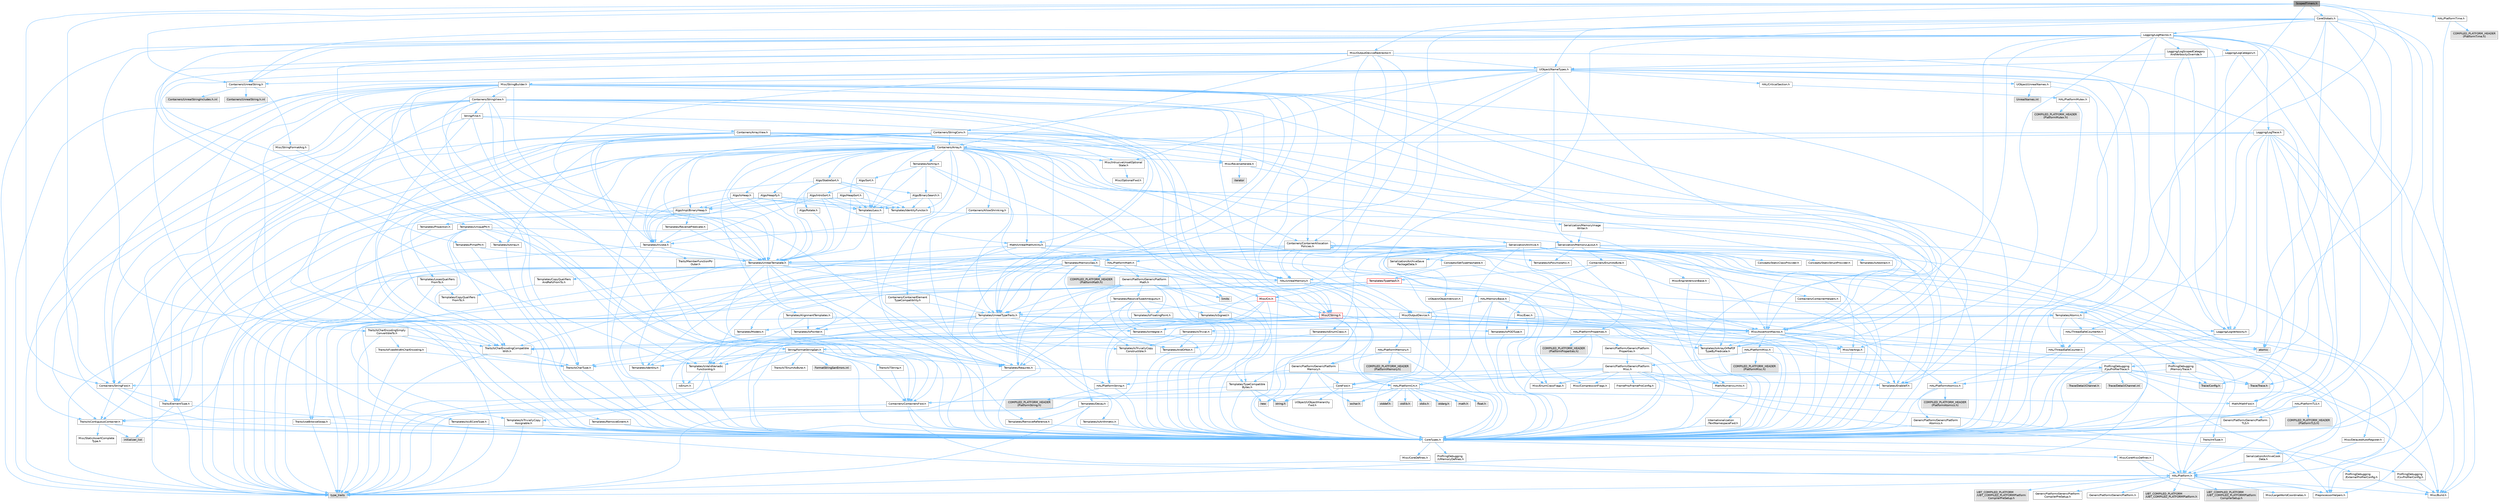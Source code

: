 digraph "ScopedTimers.h"
{
 // INTERACTIVE_SVG=YES
 // LATEX_PDF_SIZE
  bgcolor="transparent";
  edge [fontname=Helvetica,fontsize=10,labelfontname=Helvetica,labelfontsize=10];
  node [fontname=Helvetica,fontsize=10,shape=box,height=0.2,width=0.4];
  Node1 [id="Node000001",label="ScopedTimers.h",height=0.2,width=0.4,color="gray40", fillcolor="grey60", style="filled", fontcolor="black",tooltip=" "];
  Node1 -> Node2 [id="edge1_Node000001_Node000002",color="steelblue1",style="solid",tooltip=" "];
  Node2 [id="Node000002",label="CoreTypes.h",height=0.2,width=0.4,color="grey40", fillcolor="white", style="filled",URL="$dc/dec/CoreTypes_8h.html",tooltip=" "];
  Node2 -> Node3 [id="edge2_Node000002_Node000003",color="steelblue1",style="solid",tooltip=" "];
  Node3 [id="Node000003",label="HAL/Platform.h",height=0.2,width=0.4,color="grey40", fillcolor="white", style="filled",URL="$d9/dd0/Platform_8h.html",tooltip=" "];
  Node3 -> Node4 [id="edge3_Node000003_Node000004",color="steelblue1",style="solid",tooltip=" "];
  Node4 [id="Node000004",label="Misc/Build.h",height=0.2,width=0.4,color="grey40", fillcolor="white", style="filled",URL="$d3/dbb/Build_8h.html",tooltip=" "];
  Node3 -> Node5 [id="edge4_Node000003_Node000005",color="steelblue1",style="solid",tooltip=" "];
  Node5 [id="Node000005",label="Misc/LargeWorldCoordinates.h",height=0.2,width=0.4,color="grey40", fillcolor="white", style="filled",URL="$d2/dcb/LargeWorldCoordinates_8h.html",tooltip=" "];
  Node3 -> Node6 [id="edge5_Node000003_Node000006",color="steelblue1",style="solid",tooltip=" "];
  Node6 [id="Node000006",label="type_traits",height=0.2,width=0.4,color="grey60", fillcolor="#E0E0E0", style="filled",tooltip=" "];
  Node3 -> Node7 [id="edge6_Node000003_Node000007",color="steelblue1",style="solid",tooltip=" "];
  Node7 [id="Node000007",label="PreprocessorHelpers.h",height=0.2,width=0.4,color="grey40", fillcolor="white", style="filled",URL="$db/ddb/PreprocessorHelpers_8h.html",tooltip=" "];
  Node3 -> Node8 [id="edge7_Node000003_Node000008",color="steelblue1",style="solid",tooltip=" "];
  Node8 [id="Node000008",label="UBT_COMPILED_PLATFORM\l/UBT_COMPILED_PLATFORMPlatform\lCompilerPreSetup.h",height=0.2,width=0.4,color="grey60", fillcolor="#E0E0E0", style="filled",tooltip=" "];
  Node3 -> Node9 [id="edge8_Node000003_Node000009",color="steelblue1",style="solid",tooltip=" "];
  Node9 [id="Node000009",label="GenericPlatform/GenericPlatform\lCompilerPreSetup.h",height=0.2,width=0.4,color="grey40", fillcolor="white", style="filled",URL="$d9/dc8/GenericPlatformCompilerPreSetup_8h.html",tooltip=" "];
  Node3 -> Node10 [id="edge9_Node000003_Node000010",color="steelblue1",style="solid",tooltip=" "];
  Node10 [id="Node000010",label="GenericPlatform/GenericPlatform.h",height=0.2,width=0.4,color="grey40", fillcolor="white", style="filled",URL="$d6/d84/GenericPlatform_8h.html",tooltip=" "];
  Node3 -> Node11 [id="edge10_Node000003_Node000011",color="steelblue1",style="solid",tooltip=" "];
  Node11 [id="Node000011",label="UBT_COMPILED_PLATFORM\l/UBT_COMPILED_PLATFORMPlatform.h",height=0.2,width=0.4,color="grey60", fillcolor="#E0E0E0", style="filled",tooltip=" "];
  Node3 -> Node12 [id="edge11_Node000003_Node000012",color="steelblue1",style="solid",tooltip=" "];
  Node12 [id="Node000012",label="UBT_COMPILED_PLATFORM\l/UBT_COMPILED_PLATFORMPlatform\lCompilerSetup.h",height=0.2,width=0.4,color="grey60", fillcolor="#E0E0E0", style="filled",tooltip=" "];
  Node2 -> Node13 [id="edge12_Node000002_Node000013",color="steelblue1",style="solid",tooltip=" "];
  Node13 [id="Node000013",label="ProfilingDebugging\l/UMemoryDefines.h",height=0.2,width=0.4,color="grey40", fillcolor="white", style="filled",URL="$d2/da2/UMemoryDefines_8h.html",tooltip=" "];
  Node2 -> Node14 [id="edge13_Node000002_Node000014",color="steelblue1",style="solid",tooltip=" "];
  Node14 [id="Node000014",label="Misc/CoreMiscDefines.h",height=0.2,width=0.4,color="grey40", fillcolor="white", style="filled",URL="$da/d38/CoreMiscDefines_8h.html",tooltip=" "];
  Node14 -> Node3 [id="edge14_Node000014_Node000003",color="steelblue1",style="solid",tooltip=" "];
  Node14 -> Node7 [id="edge15_Node000014_Node000007",color="steelblue1",style="solid",tooltip=" "];
  Node2 -> Node15 [id="edge16_Node000002_Node000015",color="steelblue1",style="solid",tooltip=" "];
  Node15 [id="Node000015",label="Misc/CoreDefines.h",height=0.2,width=0.4,color="grey40", fillcolor="white", style="filled",URL="$d3/dd2/CoreDefines_8h.html",tooltip=" "];
  Node1 -> Node16 [id="edge17_Node000001_Node000016",color="steelblue1",style="solid",tooltip=" "];
  Node16 [id="Node000016",label="Containers/UnrealString.h",height=0.2,width=0.4,color="grey40", fillcolor="white", style="filled",URL="$d5/dba/UnrealString_8h.html",tooltip=" "];
  Node16 -> Node17 [id="edge18_Node000016_Node000017",color="steelblue1",style="solid",tooltip=" "];
  Node17 [id="Node000017",label="Containers/UnrealStringIncludes.h.inl",height=0.2,width=0.4,color="grey60", fillcolor="#E0E0E0", style="filled",tooltip=" "];
  Node16 -> Node18 [id="edge19_Node000016_Node000018",color="steelblue1",style="solid",tooltip=" "];
  Node18 [id="Node000018",label="Containers/UnrealString.h.inl",height=0.2,width=0.4,color="grey60", fillcolor="#E0E0E0", style="filled",tooltip=" "];
  Node16 -> Node19 [id="edge20_Node000016_Node000019",color="steelblue1",style="solid",tooltip=" "];
  Node19 [id="Node000019",label="Misc/StringFormatArg.h",height=0.2,width=0.4,color="grey40", fillcolor="white", style="filled",URL="$d2/d16/StringFormatArg_8h.html",tooltip=" "];
  Node19 -> Node20 [id="edge21_Node000019_Node000020",color="steelblue1",style="solid",tooltip=" "];
  Node20 [id="Node000020",label="Containers/ContainersFwd.h",height=0.2,width=0.4,color="grey40", fillcolor="white", style="filled",URL="$d4/d0a/ContainersFwd_8h.html",tooltip=" "];
  Node20 -> Node3 [id="edge22_Node000020_Node000003",color="steelblue1",style="solid",tooltip=" "];
  Node20 -> Node2 [id="edge23_Node000020_Node000002",color="steelblue1",style="solid",tooltip=" "];
  Node20 -> Node21 [id="edge24_Node000020_Node000021",color="steelblue1",style="solid",tooltip=" "];
  Node21 [id="Node000021",label="Traits/IsContiguousContainer.h",height=0.2,width=0.4,color="grey40", fillcolor="white", style="filled",URL="$d5/d3c/IsContiguousContainer_8h.html",tooltip=" "];
  Node21 -> Node2 [id="edge25_Node000021_Node000002",color="steelblue1",style="solid",tooltip=" "];
  Node21 -> Node22 [id="edge26_Node000021_Node000022",color="steelblue1",style="solid",tooltip=" "];
  Node22 [id="Node000022",label="Misc/StaticAssertComplete\lType.h",height=0.2,width=0.4,color="grey40", fillcolor="white", style="filled",URL="$d5/d4e/StaticAssertCompleteType_8h.html",tooltip=" "];
  Node21 -> Node23 [id="edge27_Node000021_Node000023",color="steelblue1",style="solid",tooltip=" "];
  Node23 [id="Node000023",label="initializer_list",height=0.2,width=0.4,color="grey60", fillcolor="#E0E0E0", style="filled",tooltip=" "];
  Node1 -> Node24 [id="edge28_Node000001_Node000024",color="steelblue1",style="solid",tooltip=" "];
  Node24 [id="Node000024",label="Containers/StringFwd.h",height=0.2,width=0.4,color="grey40", fillcolor="white", style="filled",URL="$df/d37/StringFwd_8h.html",tooltip=" "];
  Node24 -> Node2 [id="edge29_Node000024_Node000002",color="steelblue1",style="solid",tooltip=" "];
  Node24 -> Node25 [id="edge30_Node000024_Node000025",color="steelblue1",style="solid",tooltip=" "];
  Node25 [id="Node000025",label="Traits/ElementType.h",height=0.2,width=0.4,color="grey40", fillcolor="white", style="filled",URL="$d5/d4f/ElementType_8h.html",tooltip=" "];
  Node25 -> Node3 [id="edge31_Node000025_Node000003",color="steelblue1",style="solid",tooltip=" "];
  Node25 -> Node23 [id="edge32_Node000025_Node000023",color="steelblue1",style="solid",tooltip=" "];
  Node25 -> Node6 [id="edge33_Node000025_Node000006",color="steelblue1",style="solid",tooltip=" "];
  Node24 -> Node21 [id="edge34_Node000024_Node000021",color="steelblue1",style="solid",tooltip=" "];
  Node1 -> Node26 [id="edge35_Node000001_Node000026",color="steelblue1",style="solid",tooltip=" "];
  Node26 [id="Node000026",label="CoreGlobals.h",height=0.2,width=0.4,color="grey40", fillcolor="white", style="filled",URL="$d5/d8c/CoreGlobals_8h.html",tooltip=" "];
  Node26 -> Node16 [id="edge36_Node000026_Node000016",color="steelblue1",style="solid",tooltip=" "];
  Node26 -> Node2 [id="edge37_Node000026_Node000002",color="steelblue1",style="solid",tooltip=" "];
  Node26 -> Node27 [id="edge38_Node000026_Node000027",color="steelblue1",style="solid",tooltip=" "];
  Node27 [id="Node000027",label="HAL/PlatformTLS.h",height=0.2,width=0.4,color="grey40", fillcolor="white", style="filled",URL="$d0/def/PlatformTLS_8h.html",tooltip=" "];
  Node27 -> Node2 [id="edge39_Node000027_Node000002",color="steelblue1",style="solid",tooltip=" "];
  Node27 -> Node28 [id="edge40_Node000027_Node000028",color="steelblue1",style="solid",tooltip=" "];
  Node28 [id="Node000028",label="GenericPlatform/GenericPlatform\lTLS.h",height=0.2,width=0.4,color="grey40", fillcolor="white", style="filled",URL="$d3/d3c/GenericPlatformTLS_8h.html",tooltip=" "];
  Node28 -> Node2 [id="edge41_Node000028_Node000002",color="steelblue1",style="solid",tooltip=" "];
  Node27 -> Node29 [id="edge42_Node000027_Node000029",color="steelblue1",style="solid",tooltip=" "];
  Node29 [id="Node000029",label="COMPILED_PLATFORM_HEADER\l(PlatformTLS.h)",height=0.2,width=0.4,color="grey60", fillcolor="#E0E0E0", style="filled",tooltip=" "];
  Node26 -> Node30 [id="edge43_Node000026_Node000030",color="steelblue1",style="solid",tooltip=" "];
  Node30 [id="Node000030",label="Logging/LogMacros.h",height=0.2,width=0.4,color="grey40", fillcolor="white", style="filled",URL="$d0/d16/LogMacros_8h.html",tooltip=" "];
  Node30 -> Node16 [id="edge44_Node000030_Node000016",color="steelblue1",style="solid",tooltip=" "];
  Node30 -> Node2 [id="edge45_Node000030_Node000002",color="steelblue1",style="solid",tooltip=" "];
  Node30 -> Node7 [id="edge46_Node000030_Node000007",color="steelblue1",style="solid",tooltip=" "];
  Node30 -> Node31 [id="edge47_Node000030_Node000031",color="steelblue1",style="solid",tooltip=" "];
  Node31 [id="Node000031",label="Logging/LogCategory.h",height=0.2,width=0.4,color="grey40", fillcolor="white", style="filled",URL="$d9/d36/LogCategory_8h.html",tooltip=" "];
  Node31 -> Node2 [id="edge48_Node000031_Node000002",color="steelblue1",style="solid",tooltip=" "];
  Node31 -> Node32 [id="edge49_Node000031_Node000032",color="steelblue1",style="solid",tooltip=" "];
  Node32 [id="Node000032",label="Logging/LogVerbosity.h",height=0.2,width=0.4,color="grey40", fillcolor="white", style="filled",URL="$d2/d8f/LogVerbosity_8h.html",tooltip=" "];
  Node32 -> Node2 [id="edge50_Node000032_Node000002",color="steelblue1",style="solid",tooltip=" "];
  Node31 -> Node33 [id="edge51_Node000031_Node000033",color="steelblue1",style="solid",tooltip=" "];
  Node33 [id="Node000033",label="UObject/NameTypes.h",height=0.2,width=0.4,color="grey40", fillcolor="white", style="filled",URL="$d6/d35/NameTypes_8h.html",tooltip=" "];
  Node33 -> Node2 [id="edge52_Node000033_Node000002",color="steelblue1",style="solid",tooltip=" "];
  Node33 -> Node34 [id="edge53_Node000033_Node000034",color="steelblue1",style="solid",tooltip=" "];
  Node34 [id="Node000034",label="Misc/AssertionMacros.h",height=0.2,width=0.4,color="grey40", fillcolor="white", style="filled",URL="$d0/dfa/AssertionMacros_8h.html",tooltip=" "];
  Node34 -> Node2 [id="edge54_Node000034_Node000002",color="steelblue1",style="solid",tooltip=" "];
  Node34 -> Node3 [id="edge55_Node000034_Node000003",color="steelblue1",style="solid",tooltip=" "];
  Node34 -> Node35 [id="edge56_Node000034_Node000035",color="steelblue1",style="solid",tooltip=" "];
  Node35 [id="Node000035",label="HAL/PlatformMisc.h",height=0.2,width=0.4,color="grey40", fillcolor="white", style="filled",URL="$d0/df5/PlatformMisc_8h.html",tooltip=" "];
  Node35 -> Node2 [id="edge57_Node000035_Node000002",color="steelblue1",style="solid",tooltip=" "];
  Node35 -> Node36 [id="edge58_Node000035_Node000036",color="steelblue1",style="solid",tooltip=" "];
  Node36 [id="Node000036",label="GenericPlatform/GenericPlatform\lMisc.h",height=0.2,width=0.4,color="grey40", fillcolor="white", style="filled",URL="$db/d9a/GenericPlatformMisc_8h.html",tooltip=" "];
  Node36 -> Node24 [id="edge59_Node000036_Node000024",color="steelblue1",style="solid",tooltip=" "];
  Node36 -> Node37 [id="edge60_Node000036_Node000037",color="steelblue1",style="solid",tooltip=" "];
  Node37 [id="Node000037",label="CoreFwd.h",height=0.2,width=0.4,color="grey40", fillcolor="white", style="filled",URL="$d1/d1e/CoreFwd_8h.html",tooltip=" "];
  Node37 -> Node2 [id="edge61_Node000037_Node000002",color="steelblue1",style="solid",tooltip=" "];
  Node37 -> Node20 [id="edge62_Node000037_Node000020",color="steelblue1",style="solid",tooltip=" "];
  Node37 -> Node38 [id="edge63_Node000037_Node000038",color="steelblue1",style="solid",tooltip=" "];
  Node38 [id="Node000038",label="Math/MathFwd.h",height=0.2,width=0.4,color="grey40", fillcolor="white", style="filled",URL="$d2/d10/MathFwd_8h.html",tooltip=" "];
  Node38 -> Node3 [id="edge64_Node000038_Node000003",color="steelblue1",style="solid",tooltip=" "];
  Node37 -> Node39 [id="edge65_Node000037_Node000039",color="steelblue1",style="solid",tooltip=" "];
  Node39 [id="Node000039",label="UObject/UObjectHierarchy\lFwd.h",height=0.2,width=0.4,color="grey40", fillcolor="white", style="filled",URL="$d3/d13/UObjectHierarchyFwd_8h.html",tooltip=" "];
  Node36 -> Node2 [id="edge66_Node000036_Node000002",color="steelblue1",style="solid",tooltip=" "];
  Node36 -> Node40 [id="edge67_Node000036_Node000040",color="steelblue1",style="solid",tooltip=" "];
  Node40 [id="Node000040",label="FramePro/FrameProConfig.h",height=0.2,width=0.4,color="grey40", fillcolor="white", style="filled",URL="$d7/d90/FrameProConfig_8h.html",tooltip=" "];
  Node36 -> Node41 [id="edge68_Node000036_Node000041",color="steelblue1",style="solid",tooltip=" "];
  Node41 [id="Node000041",label="HAL/PlatformCrt.h",height=0.2,width=0.4,color="grey40", fillcolor="white", style="filled",URL="$d8/d75/PlatformCrt_8h.html",tooltip=" "];
  Node41 -> Node42 [id="edge69_Node000041_Node000042",color="steelblue1",style="solid",tooltip=" "];
  Node42 [id="Node000042",label="new",height=0.2,width=0.4,color="grey60", fillcolor="#E0E0E0", style="filled",tooltip=" "];
  Node41 -> Node43 [id="edge70_Node000041_Node000043",color="steelblue1",style="solid",tooltip=" "];
  Node43 [id="Node000043",label="wchar.h",height=0.2,width=0.4,color="grey60", fillcolor="#E0E0E0", style="filled",tooltip=" "];
  Node41 -> Node44 [id="edge71_Node000041_Node000044",color="steelblue1",style="solid",tooltip=" "];
  Node44 [id="Node000044",label="stddef.h",height=0.2,width=0.4,color="grey60", fillcolor="#E0E0E0", style="filled",tooltip=" "];
  Node41 -> Node45 [id="edge72_Node000041_Node000045",color="steelblue1",style="solid",tooltip=" "];
  Node45 [id="Node000045",label="stdlib.h",height=0.2,width=0.4,color="grey60", fillcolor="#E0E0E0", style="filled",tooltip=" "];
  Node41 -> Node46 [id="edge73_Node000041_Node000046",color="steelblue1",style="solid",tooltip=" "];
  Node46 [id="Node000046",label="stdio.h",height=0.2,width=0.4,color="grey60", fillcolor="#E0E0E0", style="filled",tooltip=" "];
  Node41 -> Node47 [id="edge74_Node000041_Node000047",color="steelblue1",style="solid",tooltip=" "];
  Node47 [id="Node000047",label="stdarg.h",height=0.2,width=0.4,color="grey60", fillcolor="#E0E0E0", style="filled",tooltip=" "];
  Node41 -> Node48 [id="edge75_Node000041_Node000048",color="steelblue1",style="solid",tooltip=" "];
  Node48 [id="Node000048",label="math.h",height=0.2,width=0.4,color="grey60", fillcolor="#E0E0E0", style="filled",tooltip=" "];
  Node41 -> Node49 [id="edge76_Node000041_Node000049",color="steelblue1",style="solid",tooltip=" "];
  Node49 [id="Node000049",label="float.h",height=0.2,width=0.4,color="grey60", fillcolor="#E0E0E0", style="filled",tooltip=" "];
  Node41 -> Node50 [id="edge77_Node000041_Node000050",color="steelblue1",style="solid",tooltip=" "];
  Node50 [id="Node000050",label="string.h",height=0.2,width=0.4,color="grey60", fillcolor="#E0E0E0", style="filled",tooltip=" "];
  Node36 -> Node51 [id="edge78_Node000036_Node000051",color="steelblue1",style="solid",tooltip=" "];
  Node51 [id="Node000051",label="Math/NumericLimits.h",height=0.2,width=0.4,color="grey40", fillcolor="white", style="filled",URL="$df/d1b/NumericLimits_8h.html",tooltip=" "];
  Node51 -> Node2 [id="edge79_Node000051_Node000002",color="steelblue1",style="solid",tooltip=" "];
  Node36 -> Node52 [id="edge80_Node000036_Node000052",color="steelblue1",style="solid",tooltip=" "];
  Node52 [id="Node000052",label="Misc/CompressionFlags.h",height=0.2,width=0.4,color="grey40", fillcolor="white", style="filled",URL="$d9/d76/CompressionFlags_8h.html",tooltip=" "];
  Node36 -> Node53 [id="edge81_Node000036_Node000053",color="steelblue1",style="solid",tooltip=" "];
  Node53 [id="Node000053",label="Misc/EnumClassFlags.h",height=0.2,width=0.4,color="grey40", fillcolor="white", style="filled",URL="$d8/de7/EnumClassFlags_8h.html",tooltip=" "];
  Node36 -> Node54 [id="edge82_Node000036_Node000054",color="steelblue1",style="solid",tooltip=" "];
  Node54 [id="Node000054",label="ProfilingDebugging\l/CsvProfilerConfig.h",height=0.2,width=0.4,color="grey40", fillcolor="white", style="filled",URL="$d3/d88/CsvProfilerConfig_8h.html",tooltip=" "];
  Node54 -> Node4 [id="edge83_Node000054_Node000004",color="steelblue1",style="solid",tooltip=" "];
  Node36 -> Node55 [id="edge84_Node000036_Node000055",color="steelblue1",style="solid",tooltip=" "];
  Node55 [id="Node000055",label="ProfilingDebugging\l/ExternalProfilerConfig.h",height=0.2,width=0.4,color="grey40", fillcolor="white", style="filled",URL="$d3/dbb/ExternalProfilerConfig_8h.html",tooltip=" "];
  Node55 -> Node4 [id="edge85_Node000055_Node000004",color="steelblue1",style="solid",tooltip=" "];
  Node35 -> Node56 [id="edge86_Node000035_Node000056",color="steelblue1",style="solid",tooltip=" "];
  Node56 [id="Node000056",label="COMPILED_PLATFORM_HEADER\l(PlatformMisc.h)",height=0.2,width=0.4,color="grey60", fillcolor="#E0E0E0", style="filled",tooltip=" "];
  Node35 -> Node57 [id="edge87_Node000035_Node000057",color="steelblue1",style="solid",tooltip=" "];
  Node57 [id="Node000057",label="ProfilingDebugging\l/CpuProfilerTrace.h",height=0.2,width=0.4,color="grey40", fillcolor="white", style="filled",URL="$da/dcb/CpuProfilerTrace_8h.html",tooltip=" "];
  Node57 -> Node2 [id="edge88_Node000057_Node000002",color="steelblue1",style="solid",tooltip=" "];
  Node57 -> Node20 [id="edge89_Node000057_Node000020",color="steelblue1",style="solid",tooltip=" "];
  Node57 -> Node58 [id="edge90_Node000057_Node000058",color="steelblue1",style="solid",tooltip=" "];
  Node58 [id="Node000058",label="HAL/PlatformAtomics.h",height=0.2,width=0.4,color="grey40", fillcolor="white", style="filled",URL="$d3/d36/PlatformAtomics_8h.html",tooltip=" "];
  Node58 -> Node2 [id="edge91_Node000058_Node000002",color="steelblue1",style="solid",tooltip=" "];
  Node58 -> Node59 [id="edge92_Node000058_Node000059",color="steelblue1",style="solid",tooltip=" "];
  Node59 [id="Node000059",label="GenericPlatform/GenericPlatform\lAtomics.h",height=0.2,width=0.4,color="grey40", fillcolor="white", style="filled",URL="$da/d72/GenericPlatformAtomics_8h.html",tooltip=" "];
  Node59 -> Node2 [id="edge93_Node000059_Node000002",color="steelblue1",style="solid",tooltip=" "];
  Node58 -> Node60 [id="edge94_Node000058_Node000060",color="steelblue1",style="solid",tooltip=" "];
  Node60 [id="Node000060",label="COMPILED_PLATFORM_HEADER\l(PlatformAtomics.h)",height=0.2,width=0.4,color="grey60", fillcolor="#E0E0E0", style="filled",tooltip=" "];
  Node57 -> Node7 [id="edge95_Node000057_Node000007",color="steelblue1",style="solid",tooltip=" "];
  Node57 -> Node4 [id="edge96_Node000057_Node000004",color="steelblue1",style="solid",tooltip=" "];
  Node57 -> Node61 [id="edge97_Node000057_Node000061",color="steelblue1",style="solid",tooltip=" "];
  Node61 [id="Node000061",label="Trace/Config.h",height=0.2,width=0.4,color="grey60", fillcolor="#E0E0E0", style="filled",tooltip=" "];
  Node57 -> Node62 [id="edge98_Node000057_Node000062",color="steelblue1",style="solid",tooltip=" "];
  Node62 [id="Node000062",label="Trace/Detail/Channel.h",height=0.2,width=0.4,color="grey60", fillcolor="#E0E0E0", style="filled",tooltip=" "];
  Node57 -> Node63 [id="edge99_Node000057_Node000063",color="steelblue1",style="solid",tooltip=" "];
  Node63 [id="Node000063",label="Trace/Detail/Channel.inl",height=0.2,width=0.4,color="grey60", fillcolor="#E0E0E0", style="filled",tooltip=" "];
  Node57 -> Node64 [id="edge100_Node000057_Node000064",color="steelblue1",style="solid",tooltip=" "];
  Node64 [id="Node000064",label="Trace/Trace.h",height=0.2,width=0.4,color="grey60", fillcolor="#E0E0E0", style="filled",tooltip=" "];
  Node34 -> Node7 [id="edge101_Node000034_Node000007",color="steelblue1",style="solid",tooltip=" "];
  Node34 -> Node65 [id="edge102_Node000034_Node000065",color="steelblue1",style="solid",tooltip=" "];
  Node65 [id="Node000065",label="Templates/EnableIf.h",height=0.2,width=0.4,color="grey40", fillcolor="white", style="filled",URL="$d7/d60/EnableIf_8h.html",tooltip=" "];
  Node65 -> Node2 [id="edge103_Node000065_Node000002",color="steelblue1",style="solid",tooltip=" "];
  Node34 -> Node66 [id="edge104_Node000034_Node000066",color="steelblue1",style="solid",tooltip=" "];
  Node66 [id="Node000066",label="Templates/IsArrayOrRefOf\lTypeByPredicate.h",height=0.2,width=0.4,color="grey40", fillcolor="white", style="filled",URL="$d6/da1/IsArrayOrRefOfTypeByPredicate_8h.html",tooltip=" "];
  Node66 -> Node2 [id="edge105_Node000066_Node000002",color="steelblue1",style="solid",tooltip=" "];
  Node34 -> Node67 [id="edge106_Node000034_Node000067",color="steelblue1",style="solid",tooltip=" "];
  Node67 [id="Node000067",label="Templates/IsValidVariadic\lFunctionArg.h",height=0.2,width=0.4,color="grey40", fillcolor="white", style="filled",URL="$d0/dc8/IsValidVariadicFunctionArg_8h.html",tooltip=" "];
  Node67 -> Node2 [id="edge107_Node000067_Node000002",color="steelblue1",style="solid",tooltip=" "];
  Node67 -> Node68 [id="edge108_Node000067_Node000068",color="steelblue1",style="solid",tooltip=" "];
  Node68 [id="Node000068",label="IsEnum.h",height=0.2,width=0.4,color="grey40", fillcolor="white", style="filled",URL="$d4/de5/IsEnum_8h.html",tooltip=" "];
  Node67 -> Node6 [id="edge109_Node000067_Node000006",color="steelblue1",style="solid",tooltip=" "];
  Node34 -> Node69 [id="edge110_Node000034_Node000069",color="steelblue1",style="solid",tooltip=" "];
  Node69 [id="Node000069",label="Traits/IsCharEncodingCompatible\lWith.h",height=0.2,width=0.4,color="grey40", fillcolor="white", style="filled",URL="$df/dd1/IsCharEncodingCompatibleWith_8h.html",tooltip=" "];
  Node69 -> Node6 [id="edge111_Node000069_Node000006",color="steelblue1",style="solid",tooltip=" "];
  Node69 -> Node70 [id="edge112_Node000069_Node000070",color="steelblue1",style="solid",tooltip=" "];
  Node70 [id="Node000070",label="Traits/IsCharType.h",height=0.2,width=0.4,color="grey40", fillcolor="white", style="filled",URL="$db/d51/IsCharType_8h.html",tooltip=" "];
  Node70 -> Node2 [id="edge113_Node000070_Node000002",color="steelblue1",style="solid",tooltip=" "];
  Node34 -> Node71 [id="edge114_Node000034_Node000071",color="steelblue1",style="solid",tooltip=" "];
  Node71 [id="Node000071",label="Misc/VarArgs.h",height=0.2,width=0.4,color="grey40", fillcolor="white", style="filled",URL="$d5/d6f/VarArgs_8h.html",tooltip=" "];
  Node71 -> Node2 [id="edge115_Node000071_Node000002",color="steelblue1",style="solid",tooltip=" "];
  Node34 -> Node72 [id="edge116_Node000034_Node000072",color="steelblue1",style="solid",tooltip=" "];
  Node72 [id="Node000072",label="String/FormatStringSan.h",height=0.2,width=0.4,color="grey40", fillcolor="white", style="filled",URL="$d3/d8b/FormatStringSan_8h.html",tooltip=" "];
  Node72 -> Node6 [id="edge117_Node000072_Node000006",color="steelblue1",style="solid",tooltip=" "];
  Node72 -> Node2 [id="edge118_Node000072_Node000002",color="steelblue1",style="solid",tooltip=" "];
  Node72 -> Node73 [id="edge119_Node000072_Node000073",color="steelblue1",style="solid",tooltip=" "];
  Node73 [id="Node000073",label="Templates/Requires.h",height=0.2,width=0.4,color="grey40", fillcolor="white", style="filled",URL="$dc/d96/Requires_8h.html",tooltip=" "];
  Node73 -> Node65 [id="edge120_Node000073_Node000065",color="steelblue1",style="solid",tooltip=" "];
  Node73 -> Node6 [id="edge121_Node000073_Node000006",color="steelblue1",style="solid",tooltip=" "];
  Node72 -> Node74 [id="edge122_Node000072_Node000074",color="steelblue1",style="solid",tooltip=" "];
  Node74 [id="Node000074",label="Templates/Identity.h",height=0.2,width=0.4,color="grey40", fillcolor="white", style="filled",URL="$d0/dd5/Identity_8h.html",tooltip=" "];
  Node72 -> Node67 [id="edge123_Node000072_Node000067",color="steelblue1",style="solid",tooltip=" "];
  Node72 -> Node70 [id="edge124_Node000072_Node000070",color="steelblue1",style="solid",tooltip=" "];
  Node72 -> Node75 [id="edge125_Node000072_Node000075",color="steelblue1",style="solid",tooltip=" "];
  Node75 [id="Node000075",label="Traits/IsTEnumAsByte.h",height=0.2,width=0.4,color="grey40", fillcolor="white", style="filled",URL="$d1/de6/IsTEnumAsByte_8h.html",tooltip=" "];
  Node72 -> Node76 [id="edge126_Node000072_Node000076",color="steelblue1",style="solid",tooltip=" "];
  Node76 [id="Node000076",label="Traits/IsTString.h",height=0.2,width=0.4,color="grey40", fillcolor="white", style="filled",URL="$d0/df8/IsTString_8h.html",tooltip=" "];
  Node76 -> Node20 [id="edge127_Node000076_Node000020",color="steelblue1",style="solid",tooltip=" "];
  Node72 -> Node20 [id="edge128_Node000072_Node000020",color="steelblue1",style="solid",tooltip=" "];
  Node72 -> Node77 [id="edge129_Node000072_Node000077",color="steelblue1",style="solid",tooltip=" "];
  Node77 [id="Node000077",label="FormatStringSanErrors.inl",height=0.2,width=0.4,color="grey60", fillcolor="#E0E0E0", style="filled",tooltip=" "];
  Node34 -> Node78 [id="edge130_Node000034_Node000078",color="steelblue1",style="solid",tooltip=" "];
  Node78 [id="Node000078",label="atomic",height=0.2,width=0.4,color="grey60", fillcolor="#E0E0E0", style="filled",tooltip=" "];
  Node33 -> Node79 [id="edge131_Node000033_Node000079",color="steelblue1",style="solid",tooltip=" "];
  Node79 [id="Node000079",label="HAL/UnrealMemory.h",height=0.2,width=0.4,color="grey40", fillcolor="white", style="filled",URL="$d9/d96/UnrealMemory_8h.html",tooltip=" "];
  Node79 -> Node2 [id="edge132_Node000079_Node000002",color="steelblue1",style="solid",tooltip=" "];
  Node79 -> Node80 [id="edge133_Node000079_Node000080",color="steelblue1",style="solid",tooltip=" "];
  Node80 [id="Node000080",label="GenericPlatform/GenericPlatform\lMemory.h",height=0.2,width=0.4,color="grey40", fillcolor="white", style="filled",URL="$dd/d22/GenericPlatformMemory_8h.html",tooltip=" "];
  Node80 -> Node37 [id="edge134_Node000080_Node000037",color="steelblue1",style="solid",tooltip=" "];
  Node80 -> Node2 [id="edge135_Node000080_Node000002",color="steelblue1",style="solid",tooltip=" "];
  Node80 -> Node81 [id="edge136_Node000080_Node000081",color="steelblue1",style="solid",tooltip=" "];
  Node81 [id="Node000081",label="HAL/PlatformString.h",height=0.2,width=0.4,color="grey40", fillcolor="white", style="filled",URL="$db/db5/PlatformString_8h.html",tooltip=" "];
  Node81 -> Node2 [id="edge137_Node000081_Node000002",color="steelblue1",style="solid",tooltip=" "];
  Node81 -> Node82 [id="edge138_Node000081_Node000082",color="steelblue1",style="solid",tooltip=" "];
  Node82 [id="Node000082",label="COMPILED_PLATFORM_HEADER\l(PlatformString.h)",height=0.2,width=0.4,color="grey60", fillcolor="#E0E0E0", style="filled",tooltip=" "];
  Node80 -> Node50 [id="edge139_Node000080_Node000050",color="steelblue1",style="solid",tooltip=" "];
  Node80 -> Node43 [id="edge140_Node000080_Node000043",color="steelblue1",style="solid",tooltip=" "];
  Node79 -> Node83 [id="edge141_Node000079_Node000083",color="steelblue1",style="solid",tooltip=" "];
  Node83 [id="Node000083",label="HAL/MemoryBase.h",height=0.2,width=0.4,color="grey40", fillcolor="white", style="filled",URL="$d6/d9f/MemoryBase_8h.html",tooltip=" "];
  Node83 -> Node2 [id="edge142_Node000083_Node000002",color="steelblue1",style="solid",tooltip=" "];
  Node83 -> Node58 [id="edge143_Node000083_Node000058",color="steelblue1",style="solid",tooltip=" "];
  Node83 -> Node41 [id="edge144_Node000083_Node000041",color="steelblue1",style="solid",tooltip=" "];
  Node83 -> Node84 [id="edge145_Node000083_Node000084",color="steelblue1",style="solid",tooltip=" "];
  Node84 [id="Node000084",label="Misc/Exec.h",height=0.2,width=0.4,color="grey40", fillcolor="white", style="filled",URL="$de/ddb/Exec_8h.html",tooltip=" "];
  Node84 -> Node2 [id="edge146_Node000084_Node000002",color="steelblue1",style="solid",tooltip=" "];
  Node84 -> Node34 [id="edge147_Node000084_Node000034",color="steelblue1",style="solid",tooltip=" "];
  Node83 -> Node85 [id="edge148_Node000083_Node000085",color="steelblue1",style="solid",tooltip=" "];
  Node85 [id="Node000085",label="Misc/OutputDevice.h",height=0.2,width=0.4,color="grey40", fillcolor="white", style="filled",URL="$d7/d32/OutputDevice_8h.html",tooltip=" "];
  Node85 -> Node37 [id="edge149_Node000085_Node000037",color="steelblue1",style="solid",tooltip=" "];
  Node85 -> Node2 [id="edge150_Node000085_Node000002",color="steelblue1",style="solid",tooltip=" "];
  Node85 -> Node32 [id="edge151_Node000085_Node000032",color="steelblue1",style="solid",tooltip=" "];
  Node85 -> Node71 [id="edge152_Node000085_Node000071",color="steelblue1",style="solid",tooltip=" "];
  Node85 -> Node66 [id="edge153_Node000085_Node000066",color="steelblue1",style="solid",tooltip=" "];
  Node85 -> Node67 [id="edge154_Node000085_Node000067",color="steelblue1",style="solid",tooltip=" "];
  Node85 -> Node69 [id="edge155_Node000085_Node000069",color="steelblue1",style="solid",tooltip=" "];
  Node83 -> Node86 [id="edge156_Node000083_Node000086",color="steelblue1",style="solid",tooltip=" "];
  Node86 [id="Node000086",label="Templates/Atomic.h",height=0.2,width=0.4,color="grey40", fillcolor="white", style="filled",URL="$d3/d91/Atomic_8h.html",tooltip=" "];
  Node86 -> Node87 [id="edge157_Node000086_Node000087",color="steelblue1",style="solid",tooltip=" "];
  Node87 [id="Node000087",label="HAL/ThreadSafeCounter.h",height=0.2,width=0.4,color="grey40", fillcolor="white", style="filled",URL="$dc/dc9/ThreadSafeCounter_8h.html",tooltip=" "];
  Node87 -> Node2 [id="edge158_Node000087_Node000002",color="steelblue1",style="solid",tooltip=" "];
  Node87 -> Node58 [id="edge159_Node000087_Node000058",color="steelblue1",style="solid",tooltip=" "];
  Node86 -> Node88 [id="edge160_Node000086_Node000088",color="steelblue1",style="solid",tooltip=" "];
  Node88 [id="Node000088",label="HAL/ThreadSafeCounter64.h",height=0.2,width=0.4,color="grey40", fillcolor="white", style="filled",URL="$d0/d12/ThreadSafeCounter64_8h.html",tooltip=" "];
  Node88 -> Node2 [id="edge161_Node000088_Node000002",color="steelblue1",style="solid",tooltip=" "];
  Node88 -> Node87 [id="edge162_Node000088_Node000087",color="steelblue1",style="solid",tooltip=" "];
  Node86 -> Node89 [id="edge163_Node000086_Node000089",color="steelblue1",style="solid",tooltip=" "];
  Node89 [id="Node000089",label="Templates/IsIntegral.h",height=0.2,width=0.4,color="grey40", fillcolor="white", style="filled",URL="$da/d64/IsIntegral_8h.html",tooltip=" "];
  Node89 -> Node2 [id="edge164_Node000089_Node000002",color="steelblue1",style="solid",tooltip=" "];
  Node86 -> Node90 [id="edge165_Node000086_Node000090",color="steelblue1",style="solid",tooltip=" "];
  Node90 [id="Node000090",label="Templates/IsTrivial.h",height=0.2,width=0.4,color="grey40", fillcolor="white", style="filled",URL="$da/d4c/IsTrivial_8h.html",tooltip=" "];
  Node90 -> Node91 [id="edge166_Node000090_Node000091",color="steelblue1",style="solid",tooltip=" "];
  Node91 [id="Node000091",label="Templates/AndOrNot.h",height=0.2,width=0.4,color="grey40", fillcolor="white", style="filled",URL="$db/d0a/AndOrNot_8h.html",tooltip=" "];
  Node91 -> Node2 [id="edge167_Node000091_Node000002",color="steelblue1",style="solid",tooltip=" "];
  Node90 -> Node92 [id="edge168_Node000090_Node000092",color="steelblue1",style="solid",tooltip=" "];
  Node92 [id="Node000092",label="Templates/IsTriviallyCopy\lConstructible.h",height=0.2,width=0.4,color="grey40", fillcolor="white", style="filled",URL="$d3/d78/IsTriviallyCopyConstructible_8h.html",tooltip=" "];
  Node92 -> Node2 [id="edge169_Node000092_Node000002",color="steelblue1",style="solid",tooltip=" "];
  Node92 -> Node6 [id="edge170_Node000092_Node000006",color="steelblue1",style="solid",tooltip=" "];
  Node90 -> Node93 [id="edge171_Node000090_Node000093",color="steelblue1",style="solid",tooltip=" "];
  Node93 [id="Node000093",label="Templates/IsTriviallyCopy\lAssignable.h",height=0.2,width=0.4,color="grey40", fillcolor="white", style="filled",URL="$d2/df2/IsTriviallyCopyAssignable_8h.html",tooltip=" "];
  Node93 -> Node2 [id="edge172_Node000093_Node000002",color="steelblue1",style="solid",tooltip=" "];
  Node93 -> Node6 [id="edge173_Node000093_Node000006",color="steelblue1",style="solid",tooltip=" "];
  Node90 -> Node6 [id="edge174_Node000090_Node000006",color="steelblue1",style="solid",tooltip=" "];
  Node86 -> Node94 [id="edge175_Node000086_Node000094",color="steelblue1",style="solid",tooltip=" "];
  Node94 [id="Node000094",label="Traits/IntType.h",height=0.2,width=0.4,color="grey40", fillcolor="white", style="filled",URL="$d7/deb/IntType_8h.html",tooltip=" "];
  Node94 -> Node3 [id="edge176_Node000094_Node000003",color="steelblue1",style="solid",tooltip=" "];
  Node86 -> Node78 [id="edge177_Node000086_Node000078",color="steelblue1",style="solid",tooltip=" "];
  Node79 -> Node95 [id="edge178_Node000079_Node000095",color="steelblue1",style="solid",tooltip=" "];
  Node95 [id="Node000095",label="HAL/PlatformMemory.h",height=0.2,width=0.4,color="grey40", fillcolor="white", style="filled",URL="$de/d68/PlatformMemory_8h.html",tooltip=" "];
  Node95 -> Node2 [id="edge179_Node000095_Node000002",color="steelblue1",style="solid",tooltip=" "];
  Node95 -> Node80 [id="edge180_Node000095_Node000080",color="steelblue1",style="solid",tooltip=" "];
  Node95 -> Node96 [id="edge181_Node000095_Node000096",color="steelblue1",style="solid",tooltip=" "];
  Node96 [id="Node000096",label="COMPILED_PLATFORM_HEADER\l(PlatformMemory.h)",height=0.2,width=0.4,color="grey60", fillcolor="#E0E0E0", style="filled",tooltip=" "];
  Node79 -> Node97 [id="edge182_Node000079_Node000097",color="steelblue1",style="solid",tooltip=" "];
  Node97 [id="Node000097",label="ProfilingDebugging\l/MemoryTrace.h",height=0.2,width=0.4,color="grey40", fillcolor="white", style="filled",URL="$da/dd7/MemoryTrace_8h.html",tooltip=" "];
  Node97 -> Node3 [id="edge183_Node000097_Node000003",color="steelblue1",style="solid",tooltip=" "];
  Node97 -> Node53 [id="edge184_Node000097_Node000053",color="steelblue1",style="solid",tooltip=" "];
  Node97 -> Node61 [id="edge185_Node000097_Node000061",color="steelblue1",style="solid",tooltip=" "];
  Node97 -> Node64 [id="edge186_Node000097_Node000064",color="steelblue1",style="solid",tooltip=" "];
  Node79 -> Node98 [id="edge187_Node000079_Node000098",color="steelblue1",style="solid",tooltip=" "];
  Node98 [id="Node000098",label="Templates/IsPointer.h",height=0.2,width=0.4,color="grey40", fillcolor="white", style="filled",URL="$d7/d05/IsPointer_8h.html",tooltip=" "];
  Node98 -> Node2 [id="edge188_Node000098_Node000002",color="steelblue1",style="solid",tooltip=" "];
  Node33 -> Node99 [id="edge189_Node000033_Node000099",color="steelblue1",style="solid",tooltip=" "];
  Node99 [id="Node000099",label="Templates/UnrealTypeTraits.h",height=0.2,width=0.4,color="grey40", fillcolor="white", style="filled",URL="$d2/d2d/UnrealTypeTraits_8h.html",tooltip=" "];
  Node99 -> Node2 [id="edge190_Node000099_Node000002",color="steelblue1",style="solid",tooltip=" "];
  Node99 -> Node98 [id="edge191_Node000099_Node000098",color="steelblue1",style="solid",tooltip=" "];
  Node99 -> Node34 [id="edge192_Node000099_Node000034",color="steelblue1",style="solid",tooltip=" "];
  Node99 -> Node91 [id="edge193_Node000099_Node000091",color="steelblue1",style="solid",tooltip=" "];
  Node99 -> Node65 [id="edge194_Node000099_Node000065",color="steelblue1",style="solid",tooltip=" "];
  Node99 -> Node100 [id="edge195_Node000099_Node000100",color="steelblue1",style="solid",tooltip=" "];
  Node100 [id="Node000100",label="Templates/IsArithmetic.h",height=0.2,width=0.4,color="grey40", fillcolor="white", style="filled",URL="$d2/d5d/IsArithmetic_8h.html",tooltip=" "];
  Node100 -> Node2 [id="edge196_Node000100_Node000002",color="steelblue1",style="solid",tooltip=" "];
  Node99 -> Node68 [id="edge197_Node000099_Node000068",color="steelblue1",style="solid",tooltip=" "];
  Node99 -> Node101 [id="edge198_Node000099_Node000101",color="steelblue1",style="solid",tooltip=" "];
  Node101 [id="Node000101",label="Templates/Models.h",height=0.2,width=0.4,color="grey40", fillcolor="white", style="filled",URL="$d3/d0c/Models_8h.html",tooltip=" "];
  Node101 -> Node74 [id="edge199_Node000101_Node000074",color="steelblue1",style="solid",tooltip=" "];
  Node99 -> Node102 [id="edge200_Node000099_Node000102",color="steelblue1",style="solid",tooltip=" "];
  Node102 [id="Node000102",label="Templates/IsPODType.h",height=0.2,width=0.4,color="grey40", fillcolor="white", style="filled",URL="$d7/db1/IsPODType_8h.html",tooltip=" "];
  Node102 -> Node2 [id="edge201_Node000102_Node000002",color="steelblue1",style="solid",tooltip=" "];
  Node99 -> Node103 [id="edge202_Node000099_Node000103",color="steelblue1",style="solid",tooltip=" "];
  Node103 [id="Node000103",label="Templates/IsUECoreType.h",height=0.2,width=0.4,color="grey40", fillcolor="white", style="filled",URL="$d1/db8/IsUECoreType_8h.html",tooltip=" "];
  Node103 -> Node2 [id="edge203_Node000103_Node000002",color="steelblue1",style="solid",tooltip=" "];
  Node103 -> Node6 [id="edge204_Node000103_Node000006",color="steelblue1",style="solid",tooltip=" "];
  Node99 -> Node92 [id="edge205_Node000099_Node000092",color="steelblue1",style="solid",tooltip=" "];
  Node33 -> Node104 [id="edge206_Node000033_Node000104",color="steelblue1",style="solid",tooltip=" "];
  Node104 [id="Node000104",label="Templates/UnrealTemplate.h",height=0.2,width=0.4,color="grey40", fillcolor="white", style="filled",URL="$d4/d24/UnrealTemplate_8h.html",tooltip=" "];
  Node104 -> Node2 [id="edge207_Node000104_Node000002",color="steelblue1",style="solid",tooltip=" "];
  Node104 -> Node98 [id="edge208_Node000104_Node000098",color="steelblue1",style="solid",tooltip=" "];
  Node104 -> Node79 [id="edge209_Node000104_Node000079",color="steelblue1",style="solid",tooltip=" "];
  Node104 -> Node105 [id="edge210_Node000104_Node000105",color="steelblue1",style="solid",tooltip=" "];
  Node105 [id="Node000105",label="Templates/CopyQualifiers\lAndRefsFromTo.h",height=0.2,width=0.4,color="grey40", fillcolor="white", style="filled",URL="$d3/db3/CopyQualifiersAndRefsFromTo_8h.html",tooltip=" "];
  Node105 -> Node106 [id="edge211_Node000105_Node000106",color="steelblue1",style="solid",tooltip=" "];
  Node106 [id="Node000106",label="Templates/CopyQualifiers\lFromTo.h",height=0.2,width=0.4,color="grey40", fillcolor="white", style="filled",URL="$d5/db4/CopyQualifiersFromTo_8h.html",tooltip=" "];
  Node104 -> Node99 [id="edge212_Node000104_Node000099",color="steelblue1",style="solid",tooltip=" "];
  Node104 -> Node107 [id="edge213_Node000104_Node000107",color="steelblue1",style="solid",tooltip=" "];
  Node107 [id="Node000107",label="Templates/RemoveReference.h",height=0.2,width=0.4,color="grey40", fillcolor="white", style="filled",URL="$da/dbe/RemoveReference_8h.html",tooltip=" "];
  Node107 -> Node2 [id="edge214_Node000107_Node000002",color="steelblue1",style="solid",tooltip=" "];
  Node104 -> Node73 [id="edge215_Node000104_Node000073",color="steelblue1",style="solid",tooltip=" "];
  Node104 -> Node108 [id="edge216_Node000104_Node000108",color="steelblue1",style="solid",tooltip=" "];
  Node108 [id="Node000108",label="Templates/TypeCompatible\lBytes.h",height=0.2,width=0.4,color="grey40", fillcolor="white", style="filled",URL="$df/d0a/TypeCompatibleBytes_8h.html",tooltip=" "];
  Node108 -> Node2 [id="edge217_Node000108_Node000002",color="steelblue1",style="solid",tooltip=" "];
  Node108 -> Node50 [id="edge218_Node000108_Node000050",color="steelblue1",style="solid",tooltip=" "];
  Node108 -> Node42 [id="edge219_Node000108_Node000042",color="steelblue1",style="solid",tooltip=" "];
  Node108 -> Node6 [id="edge220_Node000108_Node000006",color="steelblue1",style="solid",tooltip=" "];
  Node104 -> Node74 [id="edge221_Node000104_Node000074",color="steelblue1",style="solid",tooltip=" "];
  Node104 -> Node21 [id="edge222_Node000104_Node000021",color="steelblue1",style="solid",tooltip=" "];
  Node104 -> Node109 [id="edge223_Node000104_Node000109",color="steelblue1",style="solid",tooltip=" "];
  Node109 [id="Node000109",label="Traits/UseBitwiseSwap.h",height=0.2,width=0.4,color="grey40", fillcolor="white", style="filled",URL="$db/df3/UseBitwiseSwap_8h.html",tooltip=" "];
  Node109 -> Node2 [id="edge224_Node000109_Node000002",color="steelblue1",style="solid",tooltip=" "];
  Node109 -> Node6 [id="edge225_Node000109_Node000006",color="steelblue1",style="solid",tooltip=" "];
  Node104 -> Node6 [id="edge226_Node000104_Node000006",color="steelblue1",style="solid",tooltip=" "];
  Node33 -> Node16 [id="edge227_Node000033_Node000016",color="steelblue1",style="solid",tooltip=" "];
  Node33 -> Node110 [id="edge228_Node000033_Node000110",color="steelblue1",style="solid",tooltip=" "];
  Node110 [id="Node000110",label="HAL/CriticalSection.h",height=0.2,width=0.4,color="grey40", fillcolor="white", style="filled",URL="$d6/d90/CriticalSection_8h.html",tooltip=" "];
  Node110 -> Node111 [id="edge229_Node000110_Node000111",color="steelblue1",style="solid",tooltip=" "];
  Node111 [id="Node000111",label="HAL/PlatformMutex.h",height=0.2,width=0.4,color="grey40", fillcolor="white", style="filled",URL="$d9/d0b/PlatformMutex_8h.html",tooltip=" "];
  Node111 -> Node2 [id="edge230_Node000111_Node000002",color="steelblue1",style="solid",tooltip=" "];
  Node111 -> Node112 [id="edge231_Node000111_Node000112",color="steelblue1",style="solid",tooltip=" "];
  Node112 [id="Node000112",label="COMPILED_PLATFORM_HEADER\l(PlatformMutex.h)",height=0.2,width=0.4,color="grey60", fillcolor="#E0E0E0", style="filled",tooltip=" "];
  Node33 -> Node113 [id="edge232_Node000033_Node000113",color="steelblue1",style="solid",tooltip=" "];
  Node113 [id="Node000113",label="Containers/StringConv.h",height=0.2,width=0.4,color="grey40", fillcolor="white", style="filled",URL="$d3/ddf/StringConv_8h.html",tooltip=" "];
  Node113 -> Node2 [id="edge233_Node000113_Node000002",color="steelblue1",style="solid",tooltip=" "];
  Node113 -> Node34 [id="edge234_Node000113_Node000034",color="steelblue1",style="solid",tooltip=" "];
  Node113 -> Node114 [id="edge235_Node000113_Node000114",color="steelblue1",style="solid",tooltip=" "];
  Node114 [id="Node000114",label="Containers/ContainerAllocation\lPolicies.h",height=0.2,width=0.4,color="grey40", fillcolor="white", style="filled",URL="$d7/dff/ContainerAllocationPolicies_8h.html",tooltip=" "];
  Node114 -> Node2 [id="edge236_Node000114_Node000002",color="steelblue1",style="solid",tooltip=" "];
  Node114 -> Node115 [id="edge237_Node000114_Node000115",color="steelblue1",style="solid",tooltip=" "];
  Node115 [id="Node000115",label="Containers/ContainerHelpers.h",height=0.2,width=0.4,color="grey40", fillcolor="white", style="filled",URL="$d7/d33/ContainerHelpers_8h.html",tooltip=" "];
  Node115 -> Node2 [id="edge238_Node000115_Node000002",color="steelblue1",style="solid",tooltip=" "];
  Node114 -> Node114 [id="edge239_Node000114_Node000114",color="steelblue1",style="solid",tooltip=" "];
  Node114 -> Node116 [id="edge240_Node000114_Node000116",color="steelblue1",style="solid",tooltip=" "];
  Node116 [id="Node000116",label="HAL/PlatformMath.h",height=0.2,width=0.4,color="grey40", fillcolor="white", style="filled",URL="$dc/d53/PlatformMath_8h.html",tooltip=" "];
  Node116 -> Node2 [id="edge241_Node000116_Node000002",color="steelblue1",style="solid",tooltip=" "];
  Node116 -> Node117 [id="edge242_Node000116_Node000117",color="steelblue1",style="solid",tooltip=" "];
  Node117 [id="Node000117",label="GenericPlatform/GenericPlatform\lMath.h",height=0.2,width=0.4,color="grey40", fillcolor="white", style="filled",URL="$d5/d79/GenericPlatformMath_8h.html",tooltip=" "];
  Node117 -> Node2 [id="edge243_Node000117_Node000002",color="steelblue1",style="solid",tooltip=" "];
  Node117 -> Node20 [id="edge244_Node000117_Node000020",color="steelblue1",style="solid",tooltip=" "];
  Node117 -> Node41 [id="edge245_Node000117_Node000041",color="steelblue1",style="solid",tooltip=" "];
  Node117 -> Node91 [id="edge246_Node000117_Node000091",color="steelblue1",style="solid",tooltip=" "];
  Node117 -> Node118 [id="edge247_Node000117_Node000118",color="steelblue1",style="solid",tooltip=" "];
  Node118 [id="Node000118",label="Templates/Decay.h",height=0.2,width=0.4,color="grey40", fillcolor="white", style="filled",URL="$dd/d0f/Decay_8h.html",tooltip=" "];
  Node118 -> Node2 [id="edge248_Node000118_Node000002",color="steelblue1",style="solid",tooltip=" "];
  Node118 -> Node107 [id="edge249_Node000118_Node000107",color="steelblue1",style="solid",tooltip=" "];
  Node118 -> Node6 [id="edge250_Node000118_Node000006",color="steelblue1",style="solid",tooltip=" "];
  Node117 -> Node119 [id="edge251_Node000117_Node000119",color="steelblue1",style="solid",tooltip=" "];
  Node119 [id="Node000119",label="Templates/IsFloatingPoint.h",height=0.2,width=0.4,color="grey40", fillcolor="white", style="filled",URL="$d3/d11/IsFloatingPoint_8h.html",tooltip=" "];
  Node119 -> Node2 [id="edge252_Node000119_Node000002",color="steelblue1",style="solid",tooltip=" "];
  Node117 -> Node99 [id="edge253_Node000117_Node000099",color="steelblue1",style="solid",tooltip=" "];
  Node117 -> Node73 [id="edge254_Node000117_Node000073",color="steelblue1",style="solid",tooltip=" "];
  Node117 -> Node120 [id="edge255_Node000117_Node000120",color="steelblue1",style="solid",tooltip=" "];
  Node120 [id="Node000120",label="Templates/ResolveTypeAmbiguity.h",height=0.2,width=0.4,color="grey40", fillcolor="white", style="filled",URL="$df/d1f/ResolveTypeAmbiguity_8h.html",tooltip=" "];
  Node120 -> Node2 [id="edge256_Node000120_Node000002",color="steelblue1",style="solid",tooltip=" "];
  Node120 -> Node119 [id="edge257_Node000120_Node000119",color="steelblue1",style="solid",tooltip=" "];
  Node120 -> Node99 [id="edge258_Node000120_Node000099",color="steelblue1",style="solid",tooltip=" "];
  Node120 -> Node121 [id="edge259_Node000120_Node000121",color="steelblue1",style="solid",tooltip=" "];
  Node121 [id="Node000121",label="Templates/IsSigned.h",height=0.2,width=0.4,color="grey40", fillcolor="white", style="filled",URL="$d8/dd8/IsSigned_8h.html",tooltip=" "];
  Node121 -> Node2 [id="edge260_Node000121_Node000002",color="steelblue1",style="solid",tooltip=" "];
  Node120 -> Node89 [id="edge261_Node000120_Node000089",color="steelblue1",style="solid",tooltip=" "];
  Node120 -> Node73 [id="edge262_Node000120_Node000073",color="steelblue1",style="solid",tooltip=" "];
  Node117 -> Node108 [id="edge263_Node000117_Node000108",color="steelblue1",style="solid",tooltip=" "];
  Node117 -> Node122 [id="edge264_Node000117_Node000122",color="steelblue1",style="solid",tooltip=" "];
  Node122 [id="Node000122",label="limits",height=0.2,width=0.4,color="grey60", fillcolor="#E0E0E0", style="filled",tooltip=" "];
  Node117 -> Node6 [id="edge265_Node000117_Node000006",color="steelblue1",style="solid",tooltip=" "];
  Node116 -> Node123 [id="edge266_Node000116_Node000123",color="steelblue1",style="solid",tooltip=" "];
  Node123 [id="Node000123",label="COMPILED_PLATFORM_HEADER\l(PlatformMath.h)",height=0.2,width=0.4,color="grey60", fillcolor="#E0E0E0", style="filled",tooltip=" "];
  Node114 -> Node79 [id="edge267_Node000114_Node000079",color="steelblue1",style="solid",tooltip=" "];
  Node114 -> Node51 [id="edge268_Node000114_Node000051",color="steelblue1",style="solid",tooltip=" "];
  Node114 -> Node34 [id="edge269_Node000114_Node000034",color="steelblue1",style="solid",tooltip=" "];
  Node114 -> Node124 [id="edge270_Node000114_Node000124",color="steelblue1",style="solid",tooltip=" "];
  Node124 [id="Node000124",label="Templates/IsPolymorphic.h",height=0.2,width=0.4,color="grey40", fillcolor="white", style="filled",URL="$dc/d20/IsPolymorphic_8h.html",tooltip=" "];
  Node114 -> Node125 [id="edge271_Node000114_Node000125",color="steelblue1",style="solid",tooltip=" "];
  Node125 [id="Node000125",label="Templates/MemoryOps.h",height=0.2,width=0.4,color="grey40", fillcolor="white", style="filled",URL="$db/dea/MemoryOps_8h.html",tooltip=" "];
  Node125 -> Node2 [id="edge272_Node000125_Node000002",color="steelblue1",style="solid",tooltip=" "];
  Node125 -> Node79 [id="edge273_Node000125_Node000079",color="steelblue1",style="solid",tooltip=" "];
  Node125 -> Node93 [id="edge274_Node000125_Node000093",color="steelblue1",style="solid",tooltip=" "];
  Node125 -> Node92 [id="edge275_Node000125_Node000092",color="steelblue1",style="solid",tooltip=" "];
  Node125 -> Node73 [id="edge276_Node000125_Node000073",color="steelblue1",style="solid",tooltip=" "];
  Node125 -> Node99 [id="edge277_Node000125_Node000099",color="steelblue1",style="solid",tooltip=" "];
  Node125 -> Node109 [id="edge278_Node000125_Node000109",color="steelblue1",style="solid",tooltip=" "];
  Node125 -> Node42 [id="edge279_Node000125_Node000042",color="steelblue1",style="solid",tooltip=" "];
  Node125 -> Node6 [id="edge280_Node000125_Node000006",color="steelblue1",style="solid",tooltip=" "];
  Node114 -> Node108 [id="edge281_Node000114_Node000108",color="steelblue1",style="solid",tooltip=" "];
  Node114 -> Node6 [id="edge282_Node000114_Node000006",color="steelblue1",style="solid",tooltip=" "];
  Node113 -> Node126 [id="edge283_Node000113_Node000126",color="steelblue1",style="solid",tooltip=" "];
  Node126 [id="Node000126",label="Containers/Array.h",height=0.2,width=0.4,color="grey40", fillcolor="white", style="filled",URL="$df/dd0/Array_8h.html",tooltip=" "];
  Node126 -> Node2 [id="edge284_Node000126_Node000002",color="steelblue1",style="solid",tooltip=" "];
  Node126 -> Node34 [id="edge285_Node000126_Node000034",color="steelblue1",style="solid",tooltip=" "];
  Node126 -> Node127 [id="edge286_Node000126_Node000127",color="steelblue1",style="solid",tooltip=" "];
  Node127 [id="Node000127",label="Misc/IntrusiveUnsetOptional\lState.h",height=0.2,width=0.4,color="grey40", fillcolor="white", style="filled",URL="$d2/d0a/IntrusiveUnsetOptionalState_8h.html",tooltip=" "];
  Node127 -> Node128 [id="edge287_Node000127_Node000128",color="steelblue1",style="solid",tooltip=" "];
  Node128 [id="Node000128",label="Misc/OptionalFwd.h",height=0.2,width=0.4,color="grey40", fillcolor="white", style="filled",URL="$dc/d50/OptionalFwd_8h.html",tooltip=" "];
  Node126 -> Node129 [id="edge288_Node000126_Node000129",color="steelblue1",style="solid",tooltip=" "];
  Node129 [id="Node000129",label="Misc/ReverseIterate.h",height=0.2,width=0.4,color="grey40", fillcolor="white", style="filled",URL="$db/de3/ReverseIterate_8h.html",tooltip=" "];
  Node129 -> Node3 [id="edge289_Node000129_Node000003",color="steelblue1",style="solid",tooltip=" "];
  Node129 -> Node130 [id="edge290_Node000129_Node000130",color="steelblue1",style="solid",tooltip=" "];
  Node130 [id="Node000130",label="iterator",height=0.2,width=0.4,color="grey60", fillcolor="#E0E0E0", style="filled",tooltip=" "];
  Node126 -> Node79 [id="edge291_Node000126_Node000079",color="steelblue1",style="solid",tooltip=" "];
  Node126 -> Node99 [id="edge292_Node000126_Node000099",color="steelblue1",style="solid",tooltip=" "];
  Node126 -> Node104 [id="edge293_Node000126_Node000104",color="steelblue1",style="solid",tooltip=" "];
  Node126 -> Node131 [id="edge294_Node000126_Node000131",color="steelblue1",style="solid",tooltip=" "];
  Node131 [id="Node000131",label="Containers/AllowShrinking.h",height=0.2,width=0.4,color="grey40", fillcolor="white", style="filled",URL="$d7/d1a/AllowShrinking_8h.html",tooltip=" "];
  Node131 -> Node2 [id="edge295_Node000131_Node000002",color="steelblue1",style="solid",tooltip=" "];
  Node126 -> Node114 [id="edge296_Node000126_Node000114",color="steelblue1",style="solid",tooltip=" "];
  Node126 -> Node132 [id="edge297_Node000126_Node000132",color="steelblue1",style="solid",tooltip=" "];
  Node132 [id="Node000132",label="Containers/ContainerElement\lTypeCompatibility.h",height=0.2,width=0.4,color="grey40", fillcolor="white", style="filled",URL="$df/ddf/ContainerElementTypeCompatibility_8h.html",tooltip=" "];
  Node132 -> Node2 [id="edge298_Node000132_Node000002",color="steelblue1",style="solid",tooltip=" "];
  Node132 -> Node99 [id="edge299_Node000132_Node000099",color="steelblue1",style="solid",tooltip=" "];
  Node126 -> Node133 [id="edge300_Node000126_Node000133",color="steelblue1",style="solid",tooltip=" "];
  Node133 [id="Node000133",label="Serialization/Archive.h",height=0.2,width=0.4,color="grey40", fillcolor="white", style="filled",URL="$d7/d3b/Archive_8h.html",tooltip=" "];
  Node133 -> Node37 [id="edge301_Node000133_Node000037",color="steelblue1",style="solid",tooltip=" "];
  Node133 -> Node2 [id="edge302_Node000133_Node000002",color="steelblue1",style="solid",tooltip=" "];
  Node133 -> Node134 [id="edge303_Node000133_Node000134",color="steelblue1",style="solid",tooltip=" "];
  Node134 [id="Node000134",label="HAL/PlatformProperties.h",height=0.2,width=0.4,color="grey40", fillcolor="white", style="filled",URL="$d9/db0/PlatformProperties_8h.html",tooltip=" "];
  Node134 -> Node2 [id="edge304_Node000134_Node000002",color="steelblue1",style="solid",tooltip=" "];
  Node134 -> Node135 [id="edge305_Node000134_Node000135",color="steelblue1",style="solid",tooltip=" "];
  Node135 [id="Node000135",label="GenericPlatform/GenericPlatform\lProperties.h",height=0.2,width=0.4,color="grey40", fillcolor="white", style="filled",URL="$d2/dcd/GenericPlatformProperties_8h.html",tooltip=" "];
  Node135 -> Node2 [id="edge306_Node000135_Node000002",color="steelblue1",style="solid",tooltip=" "];
  Node135 -> Node36 [id="edge307_Node000135_Node000036",color="steelblue1",style="solid",tooltip=" "];
  Node134 -> Node136 [id="edge308_Node000134_Node000136",color="steelblue1",style="solid",tooltip=" "];
  Node136 [id="Node000136",label="COMPILED_PLATFORM_HEADER\l(PlatformProperties.h)",height=0.2,width=0.4,color="grey60", fillcolor="#E0E0E0", style="filled",tooltip=" "];
  Node133 -> Node137 [id="edge309_Node000133_Node000137",color="steelblue1",style="solid",tooltip=" "];
  Node137 [id="Node000137",label="Internationalization\l/TextNamespaceFwd.h",height=0.2,width=0.4,color="grey40", fillcolor="white", style="filled",URL="$d8/d97/TextNamespaceFwd_8h.html",tooltip=" "];
  Node137 -> Node2 [id="edge310_Node000137_Node000002",color="steelblue1",style="solid",tooltip=" "];
  Node133 -> Node38 [id="edge311_Node000133_Node000038",color="steelblue1",style="solid",tooltip=" "];
  Node133 -> Node34 [id="edge312_Node000133_Node000034",color="steelblue1",style="solid",tooltip=" "];
  Node133 -> Node4 [id="edge313_Node000133_Node000004",color="steelblue1",style="solid",tooltip=" "];
  Node133 -> Node52 [id="edge314_Node000133_Node000052",color="steelblue1",style="solid",tooltip=" "];
  Node133 -> Node138 [id="edge315_Node000133_Node000138",color="steelblue1",style="solid",tooltip=" "];
  Node138 [id="Node000138",label="Misc/EngineVersionBase.h",height=0.2,width=0.4,color="grey40", fillcolor="white", style="filled",URL="$d5/d2b/EngineVersionBase_8h.html",tooltip=" "];
  Node138 -> Node2 [id="edge316_Node000138_Node000002",color="steelblue1",style="solid",tooltip=" "];
  Node133 -> Node71 [id="edge317_Node000133_Node000071",color="steelblue1",style="solid",tooltip=" "];
  Node133 -> Node139 [id="edge318_Node000133_Node000139",color="steelblue1",style="solid",tooltip=" "];
  Node139 [id="Node000139",label="Serialization/ArchiveCook\lData.h",height=0.2,width=0.4,color="grey40", fillcolor="white", style="filled",URL="$dc/db6/ArchiveCookData_8h.html",tooltip=" "];
  Node139 -> Node3 [id="edge319_Node000139_Node000003",color="steelblue1",style="solid",tooltip=" "];
  Node133 -> Node140 [id="edge320_Node000133_Node000140",color="steelblue1",style="solid",tooltip=" "];
  Node140 [id="Node000140",label="Serialization/ArchiveSave\lPackageData.h",height=0.2,width=0.4,color="grey40", fillcolor="white", style="filled",URL="$d1/d37/ArchiveSavePackageData_8h.html",tooltip=" "];
  Node133 -> Node65 [id="edge321_Node000133_Node000065",color="steelblue1",style="solid",tooltip=" "];
  Node133 -> Node66 [id="edge322_Node000133_Node000066",color="steelblue1",style="solid",tooltip=" "];
  Node133 -> Node141 [id="edge323_Node000133_Node000141",color="steelblue1",style="solid",tooltip=" "];
  Node141 [id="Node000141",label="Templates/IsEnumClass.h",height=0.2,width=0.4,color="grey40", fillcolor="white", style="filled",URL="$d7/d15/IsEnumClass_8h.html",tooltip=" "];
  Node141 -> Node2 [id="edge324_Node000141_Node000002",color="steelblue1",style="solid",tooltip=" "];
  Node141 -> Node91 [id="edge325_Node000141_Node000091",color="steelblue1",style="solid",tooltip=" "];
  Node133 -> Node121 [id="edge326_Node000133_Node000121",color="steelblue1",style="solid",tooltip=" "];
  Node133 -> Node67 [id="edge327_Node000133_Node000067",color="steelblue1",style="solid",tooltip=" "];
  Node133 -> Node104 [id="edge328_Node000133_Node000104",color="steelblue1",style="solid",tooltip=" "];
  Node133 -> Node69 [id="edge329_Node000133_Node000069",color="steelblue1",style="solid",tooltip=" "];
  Node133 -> Node142 [id="edge330_Node000133_Node000142",color="steelblue1",style="solid",tooltip=" "];
  Node142 [id="Node000142",label="UObject/ObjectVersion.h",height=0.2,width=0.4,color="grey40", fillcolor="white", style="filled",URL="$da/d63/ObjectVersion_8h.html",tooltip=" "];
  Node142 -> Node2 [id="edge331_Node000142_Node000002",color="steelblue1",style="solid",tooltip=" "];
  Node126 -> Node143 [id="edge332_Node000126_Node000143",color="steelblue1",style="solid",tooltip=" "];
  Node143 [id="Node000143",label="Serialization/MemoryImage\lWriter.h",height=0.2,width=0.4,color="grey40", fillcolor="white", style="filled",URL="$d0/d08/MemoryImageWriter_8h.html",tooltip=" "];
  Node143 -> Node2 [id="edge333_Node000143_Node000002",color="steelblue1",style="solid",tooltip=" "];
  Node143 -> Node144 [id="edge334_Node000143_Node000144",color="steelblue1",style="solid",tooltip=" "];
  Node144 [id="Node000144",label="Serialization/MemoryLayout.h",height=0.2,width=0.4,color="grey40", fillcolor="white", style="filled",URL="$d7/d66/MemoryLayout_8h.html",tooltip=" "];
  Node144 -> Node145 [id="edge335_Node000144_Node000145",color="steelblue1",style="solid",tooltip=" "];
  Node145 [id="Node000145",label="Concepts/StaticClassProvider.h",height=0.2,width=0.4,color="grey40", fillcolor="white", style="filled",URL="$dd/d83/StaticClassProvider_8h.html",tooltip=" "];
  Node144 -> Node146 [id="edge336_Node000144_Node000146",color="steelblue1",style="solid",tooltip=" "];
  Node146 [id="Node000146",label="Concepts/StaticStructProvider.h",height=0.2,width=0.4,color="grey40", fillcolor="white", style="filled",URL="$d5/d77/StaticStructProvider_8h.html",tooltip=" "];
  Node144 -> Node147 [id="edge337_Node000144_Node000147",color="steelblue1",style="solid",tooltip=" "];
  Node147 [id="Node000147",label="Containers/EnumAsByte.h",height=0.2,width=0.4,color="grey40", fillcolor="white", style="filled",URL="$d6/d9a/EnumAsByte_8h.html",tooltip=" "];
  Node147 -> Node2 [id="edge338_Node000147_Node000002",color="steelblue1",style="solid",tooltip=" "];
  Node147 -> Node102 [id="edge339_Node000147_Node000102",color="steelblue1",style="solid",tooltip=" "];
  Node147 -> Node148 [id="edge340_Node000147_Node000148",color="steelblue1",style="solid",tooltip=" "];
  Node148 [id="Node000148",label="Templates/TypeHash.h",height=0.2,width=0.4,color="red", fillcolor="#FFF0F0", style="filled",URL="$d1/d62/TypeHash_8h.html",tooltip=" "];
  Node148 -> Node2 [id="edge341_Node000148_Node000002",color="steelblue1",style="solid",tooltip=" "];
  Node148 -> Node73 [id="edge342_Node000148_Node000073",color="steelblue1",style="solid",tooltip=" "];
  Node148 -> Node149 [id="edge343_Node000148_Node000149",color="steelblue1",style="solid",tooltip=" "];
  Node149 [id="Node000149",label="Misc/Crc.h",height=0.2,width=0.4,color="red", fillcolor="#FFF0F0", style="filled",URL="$d4/dd2/Crc_8h.html",tooltip=" "];
  Node149 -> Node2 [id="edge344_Node000149_Node000002",color="steelblue1",style="solid",tooltip=" "];
  Node149 -> Node81 [id="edge345_Node000149_Node000081",color="steelblue1",style="solid",tooltip=" "];
  Node149 -> Node34 [id="edge346_Node000149_Node000034",color="steelblue1",style="solid",tooltip=" "];
  Node149 -> Node150 [id="edge347_Node000149_Node000150",color="steelblue1",style="solid",tooltip=" "];
  Node150 [id="Node000150",label="Misc/CString.h",height=0.2,width=0.4,color="red", fillcolor="#FFF0F0", style="filled",URL="$d2/d49/CString_8h.html",tooltip=" "];
  Node150 -> Node2 [id="edge348_Node000150_Node000002",color="steelblue1",style="solid",tooltip=" "];
  Node150 -> Node41 [id="edge349_Node000150_Node000041",color="steelblue1",style="solid",tooltip=" "];
  Node150 -> Node81 [id="edge350_Node000150_Node000081",color="steelblue1",style="solid",tooltip=" "];
  Node150 -> Node34 [id="edge351_Node000150_Node000034",color="steelblue1",style="solid",tooltip=" "];
  Node150 -> Node71 [id="edge352_Node000150_Node000071",color="steelblue1",style="solid",tooltip=" "];
  Node150 -> Node66 [id="edge353_Node000150_Node000066",color="steelblue1",style="solid",tooltip=" "];
  Node150 -> Node67 [id="edge354_Node000150_Node000067",color="steelblue1",style="solid",tooltip=" "];
  Node150 -> Node69 [id="edge355_Node000150_Node000069",color="steelblue1",style="solid",tooltip=" "];
  Node149 -> Node99 [id="edge356_Node000149_Node000099",color="steelblue1",style="solid",tooltip=" "];
  Node149 -> Node70 [id="edge357_Node000149_Node000070",color="steelblue1",style="solid",tooltip=" "];
  Node148 -> Node6 [id="edge358_Node000148_Node000006",color="steelblue1",style="solid",tooltip=" "];
  Node144 -> Node24 [id="edge359_Node000144_Node000024",color="steelblue1",style="solid",tooltip=" "];
  Node144 -> Node79 [id="edge360_Node000144_Node000079",color="steelblue1",style="solid",tooltip=" "];
  Node144 -> Node155 [id="edge361_Node000144_Node000155",color="steelblue1",style="solid",tooltip=" "];
  Node155 [id="Node000155",label="Misc/DelayedAutoRegister.h",height=0.2,width=0.4,color="grey40", fillcolor="white", style="filled",URL="$d1/dda/DelayedAutoRegister_8h.html",tooltip=" "];
  Node155 -> Node3 [id="edge362_Node000155_Node000003",color="steelblue1",style="solid",tooltip=" "];
  Node144 -> Node65 [id="edge363_Node000144_Node000065",color="steelblue1",style="solid",tooltip=" "];
  Node144 -> Node156 [id="edge364_Node000144_Node000156",color="steelblue1",style="solid",tooltip=" "];
  Node156 [id="Node000156",label="Templates/IsAbstract.h",height=0.2,width=0.4,color="grey40", fillcolor="white", style="filled",URL="$d8/db7/IsAbstract_8h.html",tooltip=" "];
  Node144 -> Node124 [id="edge365_Node000144_Node000124",color="steelblue1",style="solid",tooltip=" "];
  Node144 -> Node101 [id="edge366_Node000144_Node000101",color="steelblue1",style="solid",tooltip=" "];
  Node144 -> Node104 [id="edge367_Node000144_Node000104",color="steelblue1",style="solid",tooltip=" "];
  Node126 -> Node157 [id="edge368_Node000126_Node000157",color="steelblue1",style="solid",tooltip=" "];
  Node157 [id="Node000157",label="Algo/Heapify.h",height=0.2,width=0.4,color="grey40", fillcolor="white", style="filled",URL="$d0/d2a/Heapify_8h.html",tooltip=" "];
  Node157 -> Node158 [id="edge369_Node000157_Node000158",color="steelblue1",style="solid",tooltip=" "];
  Node158 [id="Node000158",label="Algo/Impl/BinaryHeap.h",height=0.2,width=0.4,color="grey40", fillcolor="white", style="filled",URL="$d7/da3/Algo_2Impl_2BinaryHeap_8h.html",tooltip=" "];
  Node158 -> Node159 [id="edge370_Node000158_Node000159",color="steelblue1",style="solid",tooltip=" "];
  Node159 [id="Node000159",label="Templates/Invoke.h",height=0.2,width=0.4,color="grey40", fillcolor="white", style="filled",URL="$d7/deb/Invoke_8h.html",tooltip=" "];
  Node159 -> Node2 [id="edge371_Node000159_Node000002",color="steelblue1",style="solid",tooltip=" "];
  Node159 -> Node160 [id="edge372_Node000159_Node000160",color="steelblue1",style="solid",tooltip=" "];
  Node160 [id="Node000160",label="Traits/MemberFunctionPtr\lOuter.h",height=0.2,width=0.4,color="grey40", fillcolor="white", style="filled",URL="$db/da7/MemberFunctionPtrOuter_8h.html",tooltip=" "];
  Node159 -> Node104 [id="edge373_Node000159_Node000104",color="steelblue1",style="solid",tooltip=" "];
  Node159 -> Node6 [id="edge374_Node000159_Node000006",color="steelblue1",style="solid",tooltip=" "];
  Node158 -> Node161 [id="edge375_Node000158_Node000161",color="steelblue1",style="solid",tooltip=" "];
  Node161 [id="Node000161",label="Templates/Projection.h",height=0.2,width=0.4,color="grey40", fillcolor="white", style="filled",URL="$d7/df0/Projection_8h.html",tooltip=" "];
  Node161 -> Node6 [id="edge376_Node000161_Node000006",color="steelblue1",style="solid",tooltip=" "];
  Node158 -> Node162 [id="edge377_Node000158_Node000162",color="steelblue1",style="solid",tooltip=" "];
  Node162 [id="Node000162",label="Templates/ReversePredicate.h",height=0.2,width=0.4,color="grey40", fillcolor="white", style="filled",URL="$d8/d28/ReversePredicate_8h.html",tooltip=" "];
  Node162 -> Node159 [id="edge378_Node000162_Node000159",color="steelblue1",style="solid",tooltip=" "];
  Node162 -> Node104 [id="edge379_Node000162_Node000104",color="steelblue1",style="solid",tooltip=" "];
  Node158 -> Node6 [id="edge380_Node000158_Node000006",color="steelblue1",style="solid",tooltip=" "];
  Node157 -> Node163 [id="edge381_Node000157_Node000163",color="steelblue1",style="solid",tooltip=" "];
  Node163 [id="Node000163",label="Templates/IdentityFunctor.h",height=0.2,width=0.4,color="grey40", fillcolor="white", style="filled",URL="$d7/d2e/IdentityFunctor_8h.html",tooltip=" "];
  Node163 -> Node3 [id="edge382_Node000163_Node000003",color="steelblue1",style="solid",tooltip=" "];
  Node157 -> Node159 [id="edge383_Node000157_Node000159",color="steelblue1",style="solid",tooltip=" "];
  Node157 -> Node164 [id="edge384_Node000157_Node000164",color="steelblue1",style="solid",tooltip=" "];
  Node164 [id="Node000164",label="Templates/Less.h",height=0.2,width=0.4,color="grey40", fillcolor="white", style="filled",URL="$de/dc8/Less_8h.html",tooltip=" "];
  Node164 -> Node2 [id="edge385_Node000164_Node000002",color="steelblue1",style="solid",tooltip=" "];
  Node164 -> Node104 [id="edge386_Node000164_Node000104",color="steelblue1",style="solid",tooltip=" "];
  Node157 -> Node104 [id="edge387_Node000157_Node000104",color="steelblue1",style="solid",tooltip=" "];
  Node126 -> Node165 [id="edge388_Node000126_Node000165",color="steelblue1",style="solid",tooltip=" "];
  Node165 [id="Node000165",label="Algo/HeapSort.h",height=0.2,width=0.4,color="grey40", fillcolor="white", style="filled",URL="$d3/d92/HeapSort_8h.html",tooltip=" "];
  Node165 -> Node158 [id="edge389_Node000165_Node000158",color="steelblue1",style="solid",tooltip=" "];
  Node165 -> Node163 [id="edge390_Node000165_Node000163",color="steelblue1",style="solid",tooltip=" "];
  Node165 -> Node164 [id="edge391_Node000165_Node000164",color="steelblue1",style="solid",tooltip=" "];
  Node165 -> Node104 [id="edge392_Node000165_Node000104",color="steelblue1",style="solid",tooltip=" "];
  Node126 -> Node166 [id="edge393_Node000126_Node000166",color="steelblue1",style="solid",tooltip=" "];
  Node166 [id="Node000166",label="Algo/IsHeap.h",height=0.2,width=0.4,color="grey40", fillcolor="white", style="filled",URL="$de/d32/IsHeap_8h.html",tooltip=" "];
  Node166 -> Node158 [id="edge394_Node000166_Node000158",color="steelblue1",style="solid",tooltip=" "];
  Node166 -> Node163 [id="edge395_Node000166_Node000163",color="steelblue1",style="solid",tooltip=" "];
  Node166 -> Node159 [id="edge396_Node000166_Node000159",color="steelblue1",style="solid",tooltip=" "];
  Node166 -> Node164 [id="edge397_Node000166_Node000164",color="steelblue1",style="solid",tooltip=" "];
  Node166 -> Node104 [id="edge398_Node000166_Node000104",color="steelblue1",style="solid",tooltip=" "];
  Node126 -> Node158 [id="edge399_Node000126_Node000158",color="steelblue1",style="solid",tooltip=" "];
  Node126 -> Node167 [id="edge400_Node000126_Node000167",color="steelblue1",style="solid",tooltip=" "];
  Node167 [id="Node000167",label="Algo/StableSort.h",height=0.2,width=0.4,color="grey40", fillcolor="white", style="filled",URL="$d7/d3c/StableSort_8h.html",tooltip=" "];
  Node167 -> Node168 [id="edge401_Node000167_Node000168",color="steelblue1",style="solid",tooltip=" "];
  Node168 [id="Node000168",label="Algo/BinarySearch.h",height=0.2,width=0.4,color="grey40", fillcolor="white", style="filled",URL="$db/db4/BinarySearch_8h.html",tooltip=" "];
  Node168 -> Node163 [id="edge402_Node000168_Node000163",color="steelblue1",style="solid",tooltip=" "];
  Node168 -> Node159 [id="edge403_Node000168_Node000159",color="steelblue1",style="solid",tooltip=" "];
  Node168 -> Node164 [id="edge404_Node000168_Node000164",color="steelblue1",style="solid",tooltip=" "];
  Node167 -> Node169 [id="edge405_Node000167_Node000169",color="steelblue1",style="solid",tooltip=" "];
  Node169 [id="Node000169",label="Algo/Rotate.h",height=0.2,width=0.4,color="grey40", fillcolor="white", style="filled",URL="$dd/da7/Rotate_8h.html",tooltip=" "];
  Node169 -> Node104 [id="edge406_Node000169_Node000104",color="steelblue1",style="solid",tooltip=" "];
  Node167 -> Node163 [id="edge407_Node000167_Node000163",color="steelblue1",style="solid",tooltip=" "];
  Node167 -> Node159 [id="edge408_Node000167_Node000159",color="steelblue1",style="solid",tooltip=" "];
  Node167 -> Node164 [id="edge409_Node000167_Node000164",color="steelblue1",style="solid",tooltip=" "];
  Node167 -> Node104 [id="edge410_Node000167_Node000104",color="steelblue1",style="solid",tooltip=" "];
  Node126 -> Node170 [id="edge411_Node000126_Node000170",color="steelblue1",style="solid",tooltip=" "];
  Node170 [id="Node000170",label="Concepts/GetTypeHashable.h",height=0.2,width=0.4,color="grey40", fillcolor="white", style="filled",URL="$d3/da2/GetTypeHashable_8h.html",tooltip=" "];
  Node170 -> Node2 [id="edge412_Node000170_Node000002",color="steelblue1",style="solid",tooltip=" "];
  Node170 -> Node148 [id="edge413_Node000170_Node000148",color="steelblue1",style="solid",tooltip=" "];
  Node126 -> Node163 [id="edge414_Node000126_Node000163",color="steelblue1",style="solid",tooltip=" "];
  Node126 -> Node159 [id="edge415_Node000126_Node000159",color="steelblue1",style="solid",tooltip=" "];
  Node126 -> Node164 [id="edge416_Node000126_Node000164",color="steelblue1",style="solid",tooltip=" "];
  Node126 -> Node171 [id="edge417_Node000126_Node000171",color="steelblue1",style="solid",tooltip=" "];
  Node171 [id="Node000171",label="Templates/LosesQualifiers\lFromTo.h",height=0.2,width=0.4,color="grey40", fillcolor="white", style="filled",URL="$d2/db3/LosesQualifiersFromTo_8h.html",tooltip=" "];
  Node171 -> Node106 [id="edge418_Node000171_Node000106",color="steelblue1",style="solid",tooltip=" "];
  Node171 -> Node6 [id="edge419_Node000171_Node000006",color="steelblue1",style="solid",tooltip=" "];
  Node126 -> Node73 [id="edge420_Node000126_Node000073",color="steelblue1",style="solid",tooltip=" "];
  Node126 -> Node172 [id="edge421_Node000126_Node000172",color="steelblue1",style="solid",tooltip=" "];
  Node172 [id="Node000172",label="Templates/Sorting.h",height=0.2,width=0.4,color="grey40", fillcolor="white", style="filled",URL="$d3/d9e/Sorting_8h.html",tooltip=" "];
  Node172 -> Node2 [id="edge422_Node000172_Node000002",color="steelblue1",style="solid",tooltip=" "];
  Node172 -> Node168 [id="edge423_Node000172_Node000168",color="steelblue1",style="solid",tooltip=" "];
  Node172 -> Node173 [id="edge424_Node000172_Node000173",color="steelblue1",style="solid",tooltip=" "];
  Node173 [id="Node000173",label="Algo/Sort.h",height=0.2,width=0.4,color="grey40", fillcolor="white", style="filled",URL="$d1/d87/Sort_8h.html",tooltip=" "];
  Node173 -> Node174 [id="edge425_Node000173_Node000174",color="steelblue1",style="solid",tooltip=" "];
  Node174 [id="Node000174",label="Algo/IntroSort.h",height=0.2,width=0.4,color="grey40", fillcolor="white", style="filled",URL="$d3/db3/IntroSort_8h.html",tooltip=" "];
  Node174 -> Node158 [id="edge426_Node000174_Node000158",color="steelblue1",style="solid",tooltip=" "];
  Node174 -> Node175 [id="edge427_Node000174_Node000175",color="steelblue1",style="solid",tooltip=" "];
  Node175 [id="Node000175",label="Math/UnrealMathUtility.h",height=0.2,width=0.4,color="grey40", fillcolor="white", style="filled",URL="$db/db8/UnrealMathUtility_8h.html",tooltip=" "];
  Node175 -> Node2 [id="edge428_Node000175_Node000002",color="steelblue1",style="solid",tooltip=" "];
  Node175 -> Node34 [id="edge429_Node000175_Node000034",color="steelblue1",style="solid",tooltip=" "];
  Node175 -> Node116 [id="edge430_Node000175_Node000116",color="steelblue1",style="solid",tooltip=" "];
  Node175 -> Node38 [id="edge431_Node000175_Node000038",color="steelblue1",style="solid",tooltip=" "];
  Node175 -> Node74 [id="edge432_Node000175_Node000074",color="steelblue1",style="solid",tooltip=" "];
  Node175 -> Node73 [id="edge433_Node000175_Node000073",color="steelblue1",style="solid",tooltip=" "];
  Node174 -> Node163 [id="edge434_Node000174_Node000163",color="steelblue1",style="solid",tooltip=" "];
  Node174 -> Node159 [id="edge435_Node000174_Node000159",color="steelblue1",style="solid",tooltip=" "];
  Node174 -> Node161 [id="edge436_Node000174_Node000161",color="steelblue1",style="solid",tooltip=" "];
  Node174 -> Node164 [id="edge437_Node000174_Node000164",color="steelblue1",style="solid",tooltip=" "];
  Node174 -> Node104 [id="edge438_Node000174_Node000104",color="steelblue1",style="solid",tooltip=" "];
  Node172 -> Node116 [id="edge439_Node000172_Node000116",color="steelblue1",style="solid",tooltip=" "];
  Node172 -> Node164 [id="edge440_Node000172_Node000164",color="steelblue1",style="solid",tooltip=" "];
  Node126 -> Node176 [id="edge441_Node000126_Node000176",color="steelblue1",style="solid",tooltip=" "];
  Node176 [id="Node000176",label="Templates/AlignmentTemplates.h",height=0.2,width=0.4,color="grey40", fillcolor="white", style="filled",URL="$dd/d32/AlignmentTemplates_8h.html",tooltip=" "];
  Node176 -> Node2 [id="edge442_Node000176_Node000002",color="steelblue1",style="solid",tooltip=" "];
  Node176 -> Node89 [id="edge443_Node000176_Node000089",color="steelblue1",style="solid",tooltip=" "];
  Node176 -> Node98 [id="edge444_Node000176_Node000098",color="steelblue1",style="solid",tooltip=" "];
  Node126 -> Node25 [id="edge445_Node000126_Node000025",color="steelblue1",style="solid",tooltip=" "];
  Node126 -> Node122 [id="edge446_Node000126_Node000122",color="steelblue1",style="solid",tooltip=" "];
  Node126 -> Node6 [id="edge447_Node000126_Node000006",color="steelblue1",style="solid",tooltip=" "];
  Node113 -> Node150 [id="edge448_Node000113_Node000150",color="steelblue1",style="solid",tooltip=" "];
  Node113 -> Node177 [id="edge449_Node000113_Node000177",color="steelblue1",style="solid",tooltip=" "];
  Node177 [id="Node000177",label="Templates/IsArray.h",height=0.2,width=0.4,color="grey40", fillcolor="white", style="filled",URL="$d8/d8d/IsArray_8h.html",tooltip=" "];
  Node177 -> Node2 [id="edge450_Node000177_Node000002",color="steelblue1",style="solid",tooltip=" "];
  Node113 -> Node104 [id="edge451_Node000113_Node000104",color="steelblue1",style="solid",tooltip=" "];
  Node113 -> Node99 [id="edge452_Node000113_Node000099",color="steelblue1",style="solid",tooltip=" "];
  Node113 -> Node25 [id="edge453_Node000113_Node000025",color="steelblue1",style="solid",tooltip=" "];
  Node113 -> Node69 [id="edge454_Node000113_Node000069",color="steelblue1",style="solid",tooltip=" "];
  Node113 -> Node21 [id="edge455_Node000113_Node000021",color="steelblue1",style="solid",tooltip=" "];
  Node113 -> Node6 [id="edge456_Node000113_Node000006",color="steelblue1",style="solid",tooltip=" "];
  Node33 -> Node24 [id="edge457_Node000033_Node000024",color="steelblue1",style="solid",tooltip=" "];
  Node33 -> Node178 [id="edge458_Node000033_Node000178",color="steelblue1",style="solid",tooltip=" "];
  Node178 [id="Node000178",label="UObject/UnrealNames.h",height=0.2,width=0.4,color="grey40", fillcolor="white", style="filled",URL="$d8/db1/UnrealNames_8h.html",tooltip=" "];
  Node178 -> Node2 [id="edge459_Node000178_Node000002",color="steelblue1",style="solid",tooltip=" "];
  Node178 -> Node179 [id="edge460_Node000178_Node000179",color="steelblue1",style="solid",tooltip=" "];
  Node179 [id="Node000179",label="UnrealNames.inl",height=0.2,width=0.4,color="grey60", fillcolor="#E0E0E0", style="filled",tooltip=" "];
  Node33 -> Node86 [id="edge461_Node000033_Node000086",color="steelblue1",style="solid",tooltip=" "];
  Node33 -> Node144 [id="edge462_Node000033_Node000144",color="steelblue1",style="solid",tooltip=" "];
  Node33 -> Node127 [id="edge463_Node000033_Node000127",color="steelblue1",style="solid",tooltip=" "];
  Node33 -> Node180 [id="edge464_Node000033_Node000180",color="steelblue1",style="solid",tooltip=" "];
  Node180 [id="Node000180",label="Misc/StringBuilder.h",height=0.2,width=0.4,color="grey40", fillcolor="white", style="filled",URL="$d4/d52/StringBuilder_8h.html",tooltip=" "];
  Node180 -> Node24 [id="edge465_Node000180_Node000024",color="steelblue1",style="solid",tooltip=" "];
  Node180 -> Node181 [id="edge466_Node000180_Node000181",color="steelblue1",style="solid",tooltip=" "];
  Node181 [id="Node000181",label="Containers/StringView.h",height=0.2,width=0.4,color="grey40", fillcolor="white", style="filled",URL="$dd/dea/StringView_8h.html",tooltip=" "];
  Node181 -> Node2 [id="edge467_Node000181_Node000002",color="steelblue1",style="solid",tooltip=" "];
  Node181 -> Node24 [id="edge468_Node000181_Node000024",color="steelblue1",style="solid",tooltip=" "];
  Node181 -> Node79 [id="edge469_Node000181_Node000079",color="steelblue1",style="solid",tooltip=" "];
  Node181 -> Node51 [id="edge470_Node000181_Node000051",color="steelblue1",style="solid",tooltip=" "];
  Node181 -> Node175 [id="edge471_Node000181_Node000175",color="steelblue1",style="solid",tooltip=" "];
  Node181 -> Node149 [id="edge472_Node000181_Node000149",color="steelblue1",style="solid",tooltip=" "];
  Node181 -> Node150 [id="edge473_Node000181_Node000150",color="steelblue1",style="solid",tooltip=" "];
  Node181 -> Node129 [id="edge474_Node000181_Node000129",color="steelblue1",style="solid",tooltip=" "];
  Node181 -> Node182 [id="edge475_Node000181_Node000182",color="steelblue1",style="solid",tooltip=" "];
  Node182 [id="Node000182",label="String/Find.h",height=0.2,width=0.4,color="grey40", fillcolor="white", style="filled",URL="$d7/dda/String_2Find_8h.html",tooltip=" "];
  Node182 -> Node183 [id="edge476_Node000182_Node000183",color="steelblue1",style="solid",tooltip=" "];
  Node183 [id="Node000183",label="Containers/ArrayView.h",height=0.2,width=0.4,color="grey40", fillcolor="white", style="filled",URL="$d7/df4/ArrayView_8h.html",tooltip=" "];
  Node183 -> Node2 [id="edge477_Node000183_Node000002",color="steelblue1",style="solid",tooltip=" "];
  Node183 -> Node20 [id="edge478_Node000183_Node000020",color="steelblue1",style="solid",tooltip=" "];
  Node183 -> Node34 [id="edge479_Node000183_Node000034",color="steelblue1",style="solid",tooltip=" "];
  Node183 -> Node129 [id="edge480_Node000183_Node000129",color="steelblue1",style="solid",tooltip=" "];
  Node183 -> Node127 [id="edge481_Node000183_Node000127",color="steelblue1",style="solid",tooltip=" "];
  Node183 -> Node159 [id="edge482_Node000183_Node000159",color="steelblue1",style="solid",tooltip=" "];
  Node183 -> Node99 [id="edge483_Node000183_Node000099",color="steelblue1",style="solid",tooltip=" "];
  Node183 -> Node25 [id="edge484_Node000183_Node000025",color="steelblue1",style="solid",tooltip=" "];
  Node183 -> Node126 [id="edge485_Node000183_Node000126",color="steelblue1",style="solid",tooltip=" "];
  Node183 -> Node175 [id="edge486_Node000183_Node000175",color="steelblue1",style="solid",tooltip=" "];
  Node183 -> Node6 [id="edge487_Node000183_Node000006",color="steelblue1",style="solid",tooltip=" "];
  Node182 -> Node20 [id="edge488_Node000182_Node000020",color="steelblue1",style="solid",tooltip=" "];
  Node182 -> Node24 [id="edge489_Node000182_Node000024",color="steelblue1",style="solid",tooltip=" "];
  Node182 -> Node2 [id="edge490_Node000182_Node000002",color="steelblue1",style="solid",tooltip=" "];
  Node182 -> Node150 [id="edge491_Node000182_Node000150",color="steelblue1",style="solid",tooltip=" "];
  Node181 -> Node73 [id="edge492_Node000181_Node000073",color="steelblue1",style="solid",tooltip=" "];
  Node181 -> Node104 [id="edge493_Node000181_Node000104",color="steelblue1",style="solid",tooltip=" "];
  Node181 -> Node25 [id="edge494_Node000181_Node000025",color="steelblue1",style="solid",tooltip=" "];
  Node181 -> Node69 [id="edge495_Node000181_Node000069",color="steelblue1",style="solid",tooltip=" "];
  Node181 -> Node70 [id="edge496_Node000181_Node000070",color="steelblue1",style="solid",tooltip=" "];
  Node181 -> Node21 [id="edge497_Node000181_Node000021",color="steelblue1",style="solid",tooltip=" "];
  Node181 -> Node6 [id="edge498_Node000181_Node000006",color="steelblue1",style="solid",tooltip=" "];
  Node180 -> Node2 [id="edge499_Node000180_Node000002",color="steelblue1",style="solid",tooltip=" "];
  Node180 -> Node81 [id="edge500_Node000180_Node000081",color="steelblue1",style="solid",tooltip=" "];
  Node180 -> Node79 [id="edge501_Node000180_Node000079",color="steelblue1",style="solid",tooltip=" "];
  Node180 -> Node34 [id="edge502_Node000180_Node000034",color="steelblue1",style="solid",tooltip=" "];
  Node180 -> Node150 [id="edge503_Node000180_Node000150",color="steelblue1",style="solid",tooltip=" "];
  Node180 -> Node65 [id="edge504_Node000180_Node000065",color="steelblue1",style="solid",tooltip=" "];
  Node180 -> Node66 [id="edge505_Node000180_Node000066",color="steelblue1",style="solid",tooltip=" "];
  Node180 -> Node67 [id="edge506_Node000180_Node000067",color="steelblue1",style="solid",tooltip=" "];
  Node180 -> Node73 [id="edge507_Node000180_Node000073",color="steelblue1",style="solid",tooltip=" "];
  Node180 -> Node104 [id="edge508_Node000180_Node000104",color="steelblue1",style="solid",tooltip=" "];
  Node180 -> Node99 [id="edge509_Node000180_Node000099",color="steelblue1",style="solid",tooltip=" "];
  Node180 -> Node69 [id="edge510_Node000180_Node000069",color="steelblue1",style="solid",tooltip=" "];
  Node180 -> Node184 [id="edge511_Node000180_Node000184",color="steelblue1",style="solid",tooltip=" "];
  Node184 [id="Node000184",label="Traits/IsCharEncodingSimply\lConvertibleTo.h",height=0.2,width=0.4,color="grey40", fillcolor="white", style="filled",URL="$d4/dee/IsCharEncodingSimplyConvertibleTo_8h.html",tooltip=" "];
  Node184 -> Node6 [id="edge512_Node000184_Node000006",color="steelblue1",style="solid",tooltip=" "];
  Node184 -> Node69 [id="edge513_Node000184_Node000069",color="steelblue1",style="solid",tooltip=" "];
  Node184 -> Node185 [id="edge514_Node000184_Node000185",color="steelblue1",style="solid",tooltip=" "];
  Node185 [id="Node000185",label="Traits/IsFixedWidthCharEncoding.h",height=0.2,width=0.4,color="grey40", fillcolor="white", style="filled",URL="$dc/d9e/IsFixedWidthCharEncoding_8h.html",tooltip=" "];
  Node185 -> Node6 [id="edge515_Node000185_Node000006",color="steelblue1",style="solid",tooltip=" "];
  Node185 -> Node70 [id="edge516_Node000185_Node000070",color="steelblue1",style="solid",tooltip=" "];
  Node184 -> Node70 [id="edge517_Node000184_Node000070",color="steelblue1",style="solid",tooltip=" "];
  Node180 -> Node70 [id="edge518_Node000180_Node000070",color="steelblue1",style="solid",tooltip=" "];
  Node180 -> Node21 [id="edge519_Node000180_Node000021",color="steelblue1",style="solid",tooltip=" "];
  Node180 -> Node6 [id="edge520_Node000180_Node000006",color="steelblue1",style="solid",tooltip=" "];
  Node33 -> Node64 [id="edge521_Node000033_Node000064",color="steelblue1",style="solid",tooltip=" "];
  Node30 -> Node186 [id="edge522_Node000030_Node000186",color="steelblue1",style="solid",tooltip=" "];
  Node186 [id="Node000186",label="Logging/LogScopedCategory\lAndVerbosityOverride.h",height=0.2,width=0.4,color="grey40", fillcolor="white", style="filled",URL="$de/dba/LogScopedCategoryAndVerbosityOverride_8h.html",tooltip=" "];
  Node186 -> Node2 [id="edge523_Node000186_Node000002",color="steelblue1",style="solid",tooltip=" "];
  Node186 -> Node32 [id="edge524_Node000186_Node000032",color="steelblue1",style="solid",tooltip=" "];
  Node186 -> Node33 [id="edge525_Node000186_Node000033",color="steelblue1",style="solid",tooltip=" "];
  Node30 -> Node187 [id="edge526_Node000030_Node000187",color="steelblue1",style="solid",tooltip=" "];
  Node187 [id="Node000187",label="Logging/LogTrace.h",height=0.2,width=0.4,color="grey40", fillcolor="white", style="filled",URL="$d5/d91/LogTrace_8h.html",tooltip=" "];
  Node187 -> Node2 [id="edge527_Node000187_Node000002",color="steelblue1",style="solid",tooltip=" "];
  Node187 -> Node126 [id="edge528_Node000187_Node000126",color="steelblue1",style="solid",tooltip=" "];
  Node187 -> Node7 [id="edge529_Node000187_Node000007",color="steelblue1",style="solid",tooltip=" "];
  Node187 -> Node32 [id="edge530_Node000187_Node000032",color="steelblue1",style="solid",tooltip=" "];
  Node187 -> Node4 [id="edge531_Node000187_Node000004",color="steelblue1",style="solid",tooltip=" "];
  Node187 -> Node66 [id="edge532_Node000187_Node000066",color="steelblue1",style="solid",tooltip=" "];
  Node187 -> Node61 [id="edge533_Node000187_Node000061",color="steelblue1",style="solid",tooltip=" "];
  Node187 -> Node64 [id="edge534_Node000187_Node000064",color="steelblue1",style="solid",tooltip=" "];
  Node187 -> Node69 [id="edge535_Node000187_Node000069",color="steelblue1",style="solid",tooltip=" "];
  Node30 -> Node32 [id="edge536_Node000030_Node000032",color="steelblue1",style="solid",tooltip=" "];
  Node30 -> Node34 [id="edge537_Node000030_Node000034",color="steelblue1",style="solid",tooltip=" "];
  Node30 -> Node4 [id="edge538_Node000030_Node000004",color="steelblue1",style="solid",tooltip=" "];
  Node30 -> Node71 [id="edge539_Node000030_Node000071",color="steelblue1",style="solid",tooltip=" "];
  Node30 -> Node72 [id="edge540_Node000030_Node000072",color="steelblue1",style="solid",tooltip=" "];
  Node30 -> Node65 [id="edge541_Node000030_Node000065",color="steelblue1",style="solid",tooltip=" "];
  Node30 -> Node66 [id="edge542_Node000030_Node000066",color="steelblue1",style="solid",tooltip=" "];
  Node30 -> Node67 [id="edge543_Node000030_Node000067",color="steelblue1",style="solid",tooltip=" "];
  Node30 -> Node69 [id="edge544_Node000030_Node000069",color="steelblue1",style="solid",tooltip=" "];
  Node30 -> Node6 [id="edge545_Node000030_Node000006",color="steelblue1",style="solid",tooltip=" "];
  Node26 -> Node4 [id="edge546_Node000026_Node000004",color="steelblue1",style="solid",tooltip=" "];
  Node26 -> Node53 [id="edge547_Node000026_Node000053",color="steelblue1",style="solid",tooltip=" "];
  Node26 -> Node85 [id="edge548_Node000026_Node000085",color="steelblue1",style="solid",tooltip=" "];
  Node26 -> Node57 [id="edge549_Node000026_Node000057",color="steelblue1",style="solid",tooltip=" "];
  Node26 -> Node86 [id="edge550_Node000026_Node000086",color="steelblue1",style="solid",tooltip=" "];
  Node26 -> Node33 [id="edge551_Node000026_Node000033",color="steelblue1",style="solid",tooltip=" "];
  Node26 -> Node78 [id="edge552_Node000026_Node000078",color="steelblue1",style="solid",tooltip=" "];
  Node1 -> Node188 [id="edge553_Node000001_Node000188",color="steelblue1",style="solid",tooltip=" "];
  Node188 [id="Node000188",label="HAL/PlatformTime.h",height=0.2,width=0.4,color="grey40", fillcolor="white", style="filled",URL="$de/d9f/PlatformTime_8h.html",tooltip=" "];
  Node188 -> Node2 [id="edge554_Node000188_Node000002",color="steelblue1",style="solid",tooltip=" "];
  Node188 -> Node189 [id="edge555_Node000188_Node000189",color="steelblue1",style="solid",tooltip=" "];
  Node189 [id="Node000189",label="COMPILED_PLATFORM_HEADER\l(PlatformTime.h)",height=0.2,width=0.4,color="grey60", fillcolor="#E0E0E0", style="filled",tooltip=" "];
  Node1 -> Node87 [id="edge556_Node000001_Node000087",color="steelblue1",style="solid",tooltip=" "];
  Node1 -> Node190 [id="edge557_Node000001_Node000190",color="steelblue1",style="solid",tooltip=" "];
  Node190 [id="Node000190",label="Misc/OutputDeviceRedirector.h",height=0.2,width=0.4,color="grey40", fillcolor="white", style="filled",URL="$d8/dd8/OutputDeviceRedirector_8h.html",tooltip=" "];
  Node190 -> Node126 [id="edge558_Node000190_Node000126",color="steelblue1",style="solid",tooltip=" "];
  Node190 -> Node114 [id="edge559_Node000190_Node000114",color="steelblue1",style="solid",tooltip=" "];
  Node190 -> Node2 [id="edge560_Node000190_Node000002",color="steelblue1",style="solid",tooltip=" "];
  Node190 -> Node32 [id="edge561_Node000190_Node000032",color="steelblue1",style="solid",tooltip=" "];
  Node190 -> Node53 [id="edge562_Node000190_Node000053",color="steelblue1",style="solid",tooltip=" "];
  Node190 -> Node85 [id="edge563_Node000190_Node000085",color="steelblue1",style="solid",tooltip=" "];
  Node190 -> Node191 [id="edge564_Node000190_Node000191",color="steelblue1",style="solid",tooltip=" "];
  Node191 [id="Node000191",label="Templates/PimplPtr.h",height=0.2,width=0.4,color="grey40", fillcolor="white", style="filled",URL="$d4/d67/PimplPtr_8h.html",tooltip=" "];
  Node191 -> Node2 [id="edge565_Node000191_Node000002",color="steelblue1",style="solid",tooltip=" "];
  Node191 -> Node104 [id="edge566_Node000191_Node000104",color="steelblue1",style="solid",tooltip=" "];
  Node190 -> Node192 [id="edge567_Node000190_Node000192",color="steelblue1",style="solid",tooltip=" "];
  Node192 [id="Node000192",label="Templates/UniquePtr.h",height=0.2,width=0.4,color="grey40", fillcolor="white", style="filled",URL="$de/d1a/UniquePtr_8h.html",tooltip=" "];
  Node192 -> Node2 [id="edge568_Node000192_Node000002",color="steelblue1",style="solid",tooltip=" "];
  Node192 -> Node104 [id="edge569_Node000192_Node000104",color="steelblue1",style="solid",tooltip=" "];
  Node192 -> Node177 [id="edge570_Node000192_Node000177",color="steelblue1",style="solid",tooltip=" "];
  Node192 -> Node193 [id="edge571_Node000192_Node000193",color="steelblue1",style="solid",tooltip=" "];
  Node193 [id="Node000193",label="Templates/RemoveExtent.h",height=0.2,width=0.4,color="grey40", fillcolor="white", style="filled",URL="$dc/de9/RemoveExtent_8h.html",tooltip=" "];
  Node193 -> Node2 [id="edge572_Node000193_Node000002",color="steelblue1",style="solid",tooltip=" "];
  Node192 -> Node73 [id="edge573_Node000192_Node000073",color="steelblue1",style="solid",tooltip=" "];
  Node192 -> Node144 [id="edge574_Node000192_Node000144",color="steelblue1",style="solid",tooltip=" "];
  Node192 -> Node6 [id="edge575_Node000192_Node000006",color="steelblue1",style="solid",tooltip=" "];
  Node190 -> Node33 [id="edge576_Node000190_Node000033",color="steelblue1",style="solid",tooltip=" "];
  Node1 -> Node88 [id="edge577_Node000001_Node000088",color="steelblue1",style="solid",tooltip=" "];
  Node1 -> Node78 [id="edge578_Node000001_Node000078",color="steelblue1",style="solid",tooltip=" "];
}
